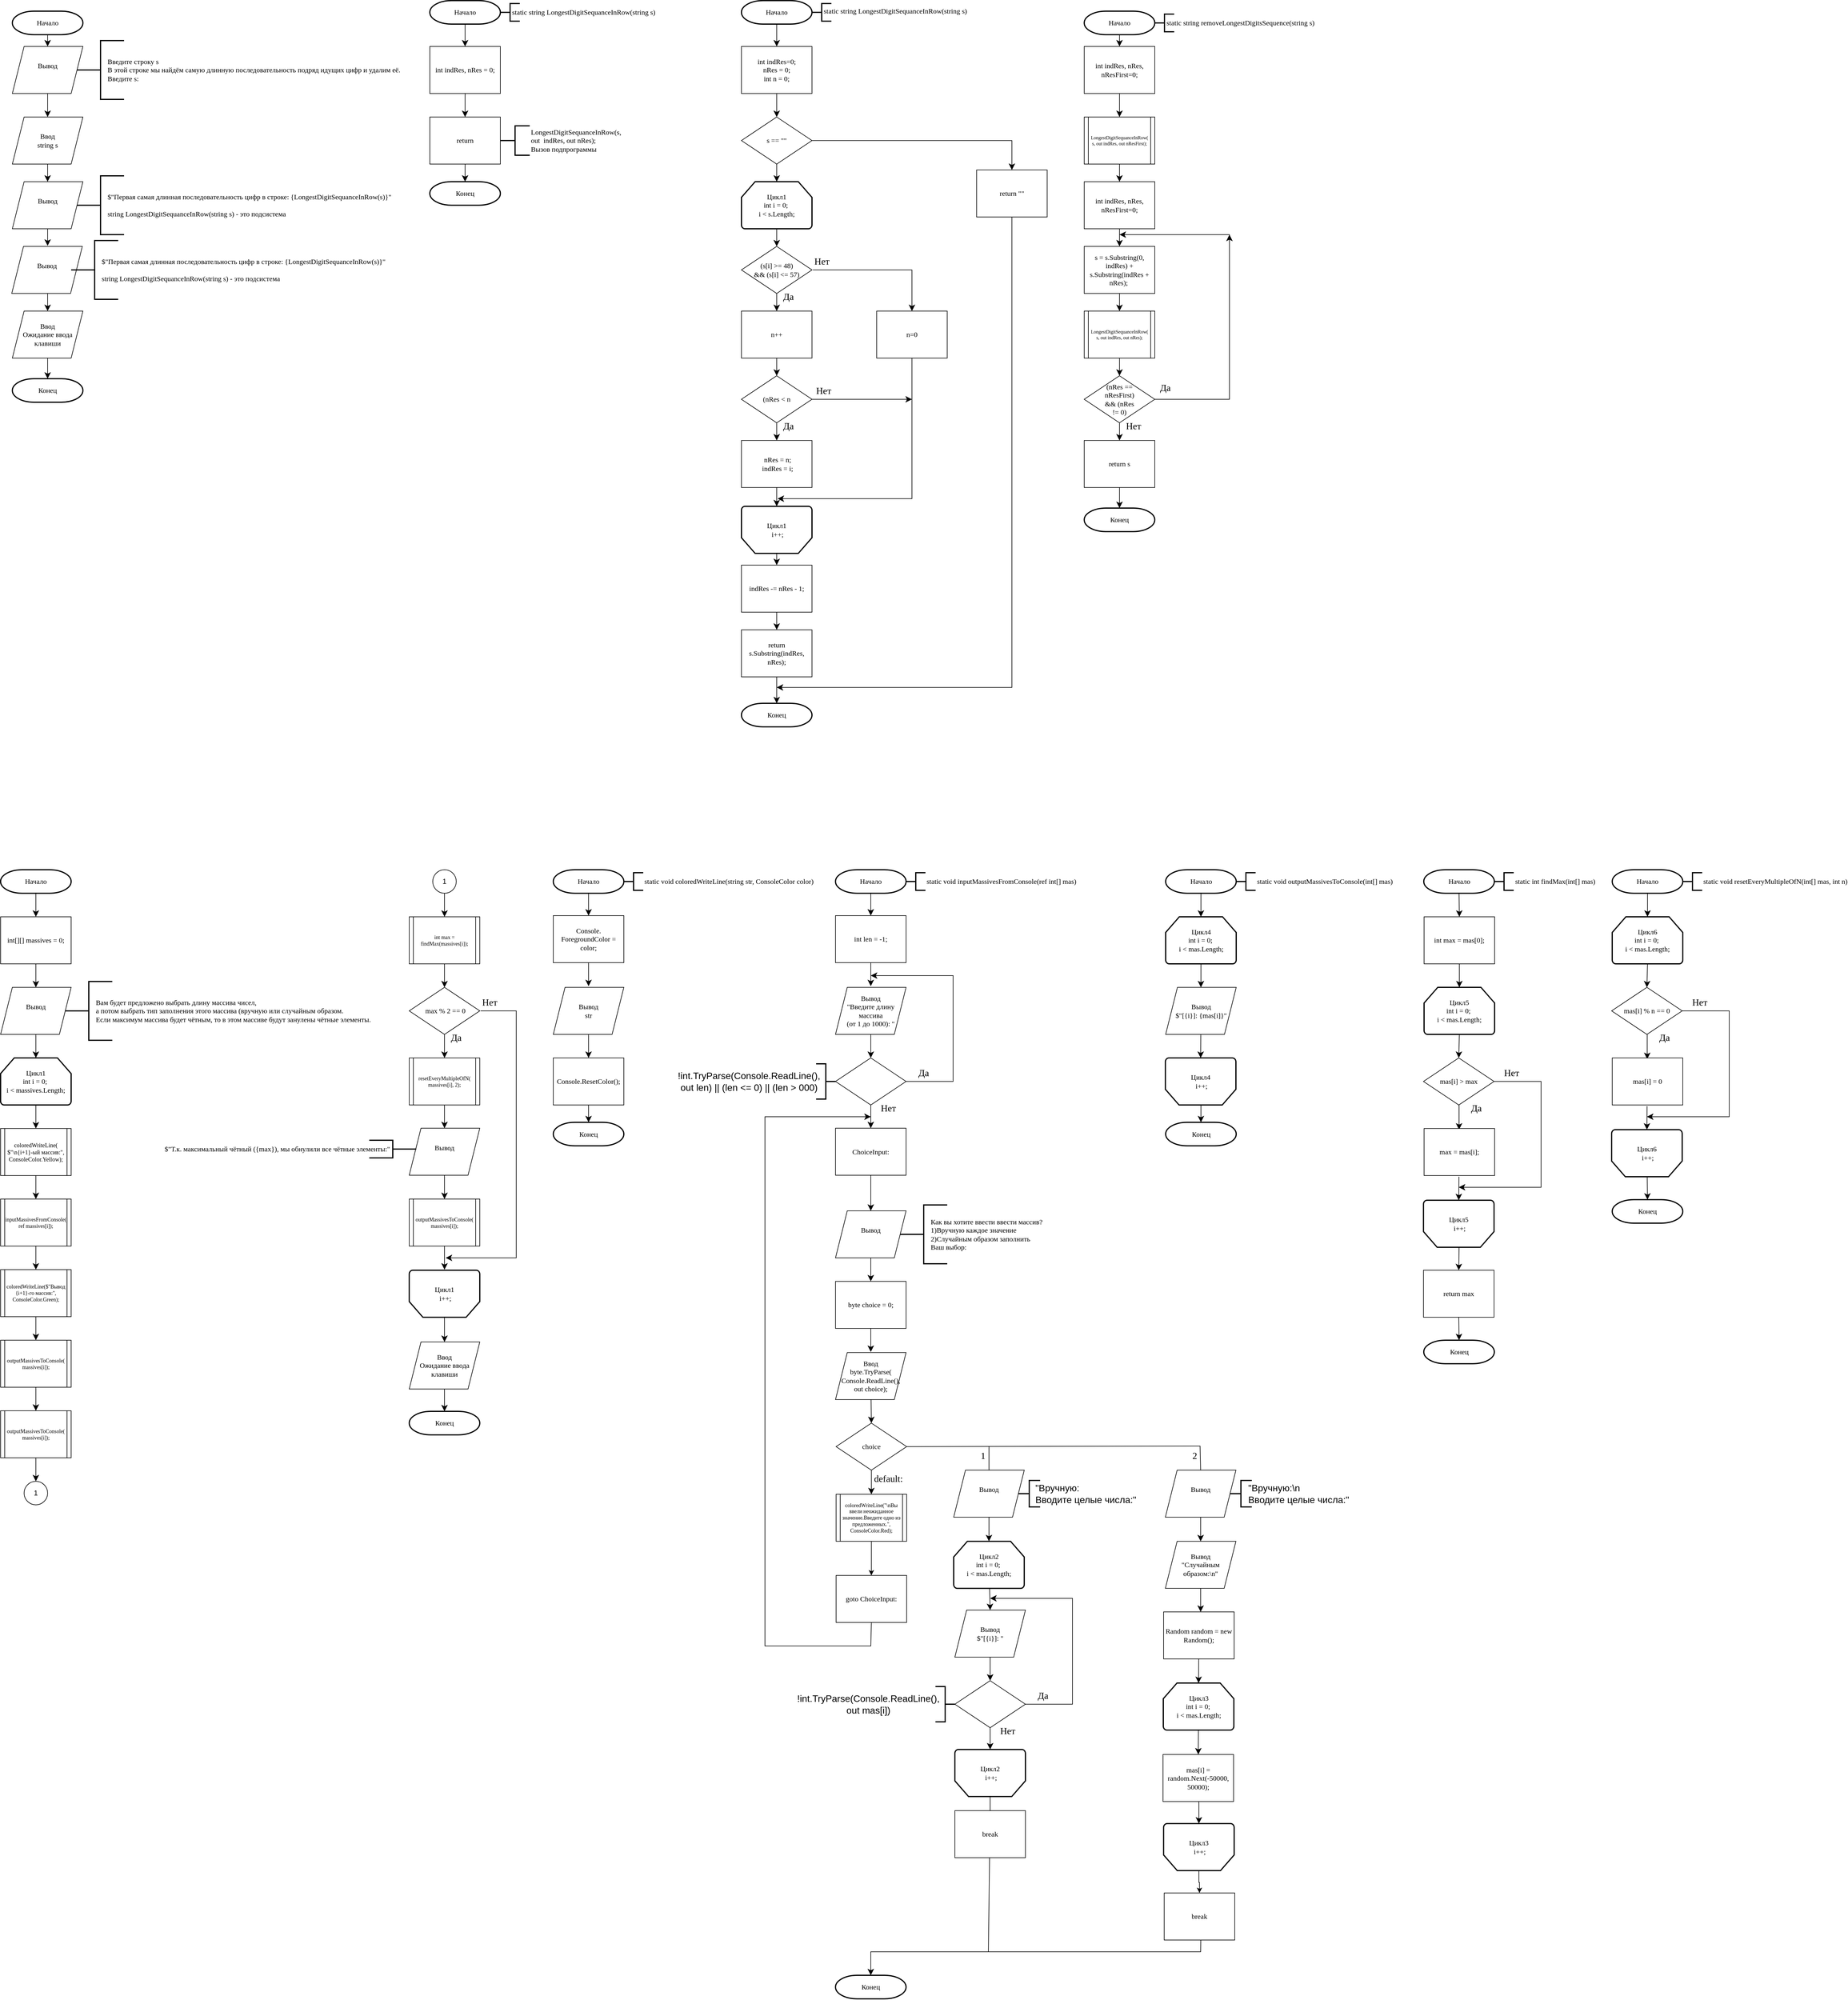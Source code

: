 <mxfile version="24.7.16">
  <diagram id="C5RBs43oDa-KdzZeNtuy" name="Page-1">
    <mxGraphModel dx="2500" dy="1338" grid="1" gridSize="10" guides="1" tooltips="1" connect="1" arrows="1" fold="1" page="1" pageScale="1" pageWidth="827" pageHeight="1169" math="0" shadow="0">
      <root>
        <mxCell id="WIyWlLk6GJQsqaUBKTNV-0" />
        <mxCell id="WIyWlLk6GJQsqaUBKTNV-1" parent="WIyWlLk6GJQsqaUBKTNV-0" />
        <mxCell id="C_fEFWVo3qg7ldsZDk-C-93" style="edgeStyle=none;curved=1;rounded=0;orthogonalLoop=1;jettySize=auto;html=1;exitX=0.5;exitY=1;exitDx=0;exitDy=0;exitPerimeter=0;entryX=0.5;entryY=0;entryDx=0;entryDy=0;fontSize=12;startSize=8;endSize=8;fontFamily=Times New Roman;" parent="WIyWlLk6GJQsqaUBKTNV-1" source="C_fEFWVo3qg7ldsZDk-C-1" target="C_fEFWVo3qg7ldsZDk-C-6" edge="1">
          <mxGeometry relative="1" as="geometry" />
        </mxCell>
        <mxCell id="C_fEFWVo3qg7ldsZDk-C-1" value="Начало" style="strokeWidth=2;html=1;shape=mxgraph.flowchart.terminator;whiteSpace=wrap;fontFamily=Times New Roman;" parent="WIyWlLk6GJQsqaUBKTNV-1" vertex="1">
          <mxGeometry x="160" y="20" width="120" height="40" as="geometry" />
        </mxCell>
        <mxCell id="C_fEFWVo3qg7ldsZDk-C-4" value="Конец" style="strokeWidth=2;html=1;shape=mxgraph.flowchart.terminator;whiteSpace=wrap;fontFamily=Times New Roman;" parent="WIyWlLk6GJQsqaUBKTNV-1" vertex="1">
          <mxGeometry x="160" y="645" width="120" height="40" as="geometry" />
        </mxCell>
        <mxCell id="C_fEFWVo3qg7ldsZDk-C-94" style="edgeStyle=none;curved=1;rounded=0;orthogonalLoop=1;jettySize=auto;html=1;exitX=0.5;exitY=1;exitDx=0;exitDy=0;entryX=0.5;entryY=0;entryDx=0;entryDy=0;fontSize=12;startSize=8;endSize=8;fontFamily=Times New Roman;" parent="WIyWlLk6GJQsqaUBKTNV-1" source="C_fEFWVo3qg7ldsZDk-C-6" target="C_fEFWVo3qg7ldsZDk-C-11" edge="1">
          <mxGeometry relative="1" as="geometry" />
        </mxCell>
        <mxCell id="C_fEFWVo3qg7ldsZDk-C-6" value="Вывод&lt;div&gt;&lt;br&gt;&lt;/div&gt;" style="shape=parallelogram;perimeter=parallelogramPerimeter;whiteSpace=wrap;html=1;fixedSize=1;fontFamily=Times New Roman;" parent="WIyWlLk6GJQsqaUBKTNV-1" vertex="1">
          <mxGeometry x="160" y="80" width="120" height="80" as="geometry" />
        </mxCell>
        <mxCell id="C_fEFWVo3qg7ldsZDk-C-7" value="&lt;span style=&quot;color: rgba(0, 0, 0, 0); font-size: 0px;&quot;&gt;в&lt;/span&gt;" style="strokeWidth=2;html=1;shape=mxgraph.flowchart.annotation_2;align=left;labelPosition=right;pointerEvents=1;fontFamily=Times New Roman;" parent="WIyWlLk6GJQsqaUBKTNV-1" vertex="1">
          <mxGeometry x="270" y="70" width="80" height="100" as="geometry" />
        </mxCell>
        <mxCell id="C_fEFWVo3qg7ldsZDk-C-9" value="&lt;font style=&quot;font-size: 12px;&quot;&gt;Введите строку s&lt;/font&gt;&lt;div style=&quot;font-size: 12px;&quot;&gt;&lt;font style=&quot;font-size: 12px;&quot;&gt;В этой строке мы найдём самую длинную последовательность подряд идущих цифр и удалим её.&lt;br style=&quot;font-size: 12px;&quot;&gt;&lt;/font&gt;&lt;/div&gt;&lt;div style=&quot;&quot;&gt;Введите s:&lt;br style=&quot;font-size: 12px;&quot;&gt;&lt;/div&gt;" style="text;strokeColor=none;fillColor=none;html=1;align=left;verticalAlign=middle;whiteSpace=wrap;rounded=0;fontSize=12;movable=1;resizable=1;rotatable=1;deletable=1;editable=1;locked=0;connectable=1;fontFamily=Times New Roman;" parent="WIyWlLk6GJQsqaUBKTNV-1" vertex="1">
          <mxGeometry x="320" y="80" width="520" height="80" as="geometry" />
        </mxCell>
        <mxCell id="C_fEFWVo3qg7ldsZDk-C-95" style="edgeStyle=none;curved=1;rounded=0;orthogonalLoop=1;jettySize=auto;html=1;exitX=0.5;exitY=1;exitDx=0;exitDy=0;entryX=0.5;entryY=0;entryDx=0;entryDy=0;fontSize=12;startSize=8;endSize=8;fontFamily=Times New Roman;" parent="WIyWlLk6GJQsqaUBKTNV-1" source="C_fEFWVo3qg7ldsZDk-C-11" target="C_fEFWVo3qg7ldsZDk-C-18" edge="1">
          <mxGeometry relative="1" as="geometry" />
        </mxCell>
        <mxCell id="C_fEFWVo3qg7ldsZDk-C-11" value="Ввод&lt;div&gt;string s&lt;/div&gt;" style="shape=parallelogram;perimeter=parallelogramPerimeter;whiteSpace=wrap;html=1;fixedSize=1;fontFamily=Times New Roman;" parent="WIyWlLk6GJQsqaUBKTNV-1" vertex="1">
          <mxGeometry x="160" y="200" width="120" height="80" as="geometry" />
        </mxCell>
        <mxCell id="C_fEFWVo3qg7ldsZDk-C-18" value="Вывод&lt;div&gt;&lt;br&gt;&lt;/div&gt;" style="shape=parallelogram;perimeter=parallelogramPerimeter;whiteSpace=wrap;html=1;fixedSize=1;fontFamily=Times New Roman;" parent="WIyWlLk6GJQsqaUBKTNV-1" vertex="1">
          <mxGeometry x="160" y="310" width="120" height="80" as="geometry" />
        </mxCell>
        <mxCell id="C_fEFWVo3qg7ldsZDk-C-19" value="&lt;span style=&quot;color: rgba(0, 0, 0, 0); font-size: 0px;&quot;&gt;в&lt;/span&gt;" style="strokeWidth=2;html=1;shape=mxgraph.flowchart.annotation_2;align=left;labelPosition=right;pointerEvents=1;fontFamily=Times New Roman;" parent="WIyWlLk6GJQsqaUBKTNV-1" vertex="1">
          <mxGeometry x="270" y="300" width="80" height="100" as="geometry" />
        </mxCell>
        <mxCell id="C_fEFWVo3qg7ldsZDk-C-20" value="&lt;div style=&quot;&quot;&gt;$&quot;Первая самая длинная последовательность цифр в строке: {LongestDigitSequanceInRow(s)}&quot;&lt;br&gt;&lt;br&gt;string LongestDigitSequanceInRow(string s) - это подсистема&lt;br style=&quot;font-size: 12px;&quot;&gt;&lt;/div&gt;" style="text;strokeColor=none;fillColor=none;html=1;align=left;verticalAlign=middle;whiteSpace=wrap;rounded=0;fontSize=12;movable=1;resizable=1;rotatable=1;deletable=1;editable=1;locked=0;connectable=1;fontFamily=Times New Roman;" parent="WIyWlLk6GJQsqaUBKTNV-1" vertex="1">
          <mxGeometry x="320" y="310" width="520" height="80" as="geometry" />
        </mxCell>
        <mxCell id="C_fEFWVo3qg7ldsZDk-C-21" value="Вывод&lt;div&gt;&lt;br&gt;&lt;/div&gt;" style="shape=parallelogram;perimeter=parallelogramPerimeter;whiteSpace=wrap;html=1;fixedSize=1;fontFamily=Times New Roman;" parent="WIyWlLk6GJQsqaUBKTNV-1" vertex="1">
          <mxGeometry x="159" y="420" width="120" height="80" as="geometry" />
        </mxCell>
        <mxCell id="C_fEFWVo3qg7ldsZDk-C-22" value="&lt;span style=&quot;color: rgba(0, 0, 0, 0); font-size: 0px;&quot;&gt;в&lt;/span&gt;" style="strokeWidth=2;html=1;shape=mxgraph.flowchart.annotation_2;align=left;labelPosition=right;pointerEvents=1;fontFamily=Times New Roman;" parent="WIyWlLk6GJQsqaUBKTNV-1" vertex="1">
          <mxGeometry x="260" y="410" width="80" height="100" as="geometry" />
        </mxCell>
        <mxCell id="C_fEFWVo3qg7ldsZDk-C-23" value="&lt;div style=&quot;&quot;&gt;$&quot;Первая самая длинная последовательность цифр в строке: {LongestDigitSequanceInRow(s)}&quot;&lt;br&gt;&lt;br&gt;string LongestDigitSequanceInRow(string s) - это подсистема&lt;br style=&quot;font-size: 12px;&quot;&gt;&lt;/div&gt;" style="text;strokeColor=none;fillColor=none;html=1;align=left;verticalAlign=middle;whiteSpace=wrap;rounded=0;fontSize=12;movable=1;resizable=1;rotatable=1;deletable=1;editable=1;locked=0;connectable=1;fontFamily=Times New Roman;" parent="WIyWlLk6GJQsqaUBKTNV-1" vertex="1">
          <mxGeometry x="310" y="420" width="520" height="80" as="geometry" />
        </mxCell>
        <mxCell id="C_fEFWVo3qg7ldsZDk-C-99" style="edgeStyle=none;curved=1;rounded=0;orthogonalLoop=1;jettySize=auto;html=1;exitX=0.5;exitY=1;exitDx=0;exitDy=0;exitPerimeter=0;entryX=0.5;entryY=0;entryDx=0;entryDy=0;fontSize=12;startSize=8;endSize=8;fontFamily=Times New Roman;" parent="WIyWlLk6GJQsqaUBKTNV-1" source="C_fEFWVo3qg7ldsZDk-C-24" target="C_fEFWVo3qg7ldsZDk-C-28" edge="1">
          <mxGeometry relative="1" as="geometry" />
        </mxCell>
        <mxCell id="C_fEFWVo3qg7ldsZDk-C-24" value="Начало" style="strokeWidth=2;html=1;shape=mxgraph.flowchart.terminator;whiteSpace=wrap;fontFamily=Times New Roman;" parent="WIyWlLk6GJQsqaUBKTNV-1" vertex="1">
          <mxGeometry x="870" y="2" width="120" height="40" as="geometry" />
        </mxCell>
        <mxCell id="C_fEFWVo3qg7ldsZDk-C-25" value="Конец" style="strokeWidth=2;html=1;shape=mxgraph.flowchart.terminator;whiteSpace=wrap;fontFamily=Times New Roman;" parent="WIyWlLk6GJQsqaUBKTNV-1" vertex="1">
          <mxGeometry x="870" y="310" width="120" height="40" as="geometry" />
        </mxCell>
        <mxCell id="C_fEFWVo3qg7ldsZDk-C-26" value="" style="strokeWidth=2;html=1;shape=mxgraph.flowchart.annotation_2;align=left;labelPosition=right;pointerEvents=1;fontFamily=Times New Roman;" parent="WIyWlLk6GJQsqaUBKTNV-1" vertex="1">
          <mxGeometry x="990" y="7" width="33" height="30" as="geometry" />
        </mxCell>
        <mxCell id="C_fEFWVo3qg7ldsZDk-C-27" value="static string LongestDigitSequanceInRow(string s)" style="text;strokeColor=none;fillColor=none;html=1;align=left;verticalAlign=middle;whiteSpace=wrap;rounded=0;fontSize=12;fontFamily=Times New Roman;" parent="WIyWlLk6GJQsqaUBKTNV-1" vertex="1">
          <mxGeometry x="1008" y="7" width="360" height="30" as="geometry" />
        </mxCell>
        <mxCell id="C_fEFWVo3qg7ldsZDk-C-100" style="edgeStyle=none;curved=1;rounded=0;orthogonalLoop=1;jettySize=auto;html=1;exitX=0.5;exitY=1;exitDx=0;exitDy=0;entryX=0.5;entryY=0;entryDx=0;entryDy=0;fontSize=12;startSize=8;endSize=8;fontFamily=Times New Roman;" parent="WIyWlLk6GJQsqaUBKTNV-1" source="C_fEFWVo3qg7ldsZDk-C-28" target="C_fEFWVo3qg7ldsZDk-C-38" edge="1">
          <mxGeometry relative="1" as="geometry" />
        </mxCell>
        <mxCell id="C_fEFWVo3qg7ldsZDk-C-28" value="int indRes, nRes = 0;" style="rounded=0;whiteSpace=wrap;html=1;fontFamily=Times New Roman;" parent="WIyWlLk6GJQsqaUBKTNV-1" vertex="1">
          <mxGeometry x="870" y="80" width="120" height="80" as="geometry" />
        </mxCell>
        <mxCell id="C_fEFWVo3qg7ldsZDk-C-31" value="&lt;span style=&quot;text-align: center; text-wrap: wrap;&quot;&gt;LongestDigitSequanceInRow(s, out&amp;nbsp; indRes, out nRes);&lt;br&gt;Вызов подпрограммы&lt;/span&gt;" style="strokeWidth=2;html=1;shape=mxgraph.flowchart.annotation_2;align=left;labelPosition=right;pointerEvents=1;fontFamily=Times New Roman;" parent="WIyWlLk6GJQsqaUBKTNV-1" vertex="1">
          <mxGeometry x="990" y="215" width="50" height="50" as="geometry" />
        </mxCell>
        <mxCell id="C_fEFWVo3qg7ldsZDk-C-58" style="edgeStyle=none;curved=1;rounded=0;orthogonalLoop=1;jettySize=auto;html=1;exitX=0.5;exitY=1;exitDx=0;exitDy=0;exitPerimeter=0;entryX=0.5;entryY=0;entryDx=0;entryDy=0;fontSize=12;startSize=8;endSize=8;fontFamily=Times New Roman;" parent="WIyWlLk6GJQsqaUBKTNV-1" source="C_fEFWVo3qg7ldsZDk-C-32" target="C_fEFWVo3qg7ldsZDk-C-36" edge="1">
          <mxGeometry relative="1" as="geometry" />
        </mxCell>
        <mxCell id="C_fEFWVo3qg7ldsZDk-C-32" value="Начало" style="strokeWidth=2;html=1;shape=mxgraph.flowchart.terminator;whiteSpace=wrap;fontFamily=Times New Roman;" parent="WIyWlLk6GJQsqaUBKTNV-1" vertex="1">
          <mxGeometry x="1400" y="2" width="120" height="40" as="geometry" />
        </mxCell>
        <mxCell id="C_fEFWVo3qg7ldsZDk-C-34" value="" style="strokeWidth=2;html=1;shape=mxgraph.flowchart.annotation_2;align=left;labelPosition=right;pointerEvents=1;fontFamily=Times New Roman;" parent="WIyWlLk6GJQsqaUBKTNV-1" vertex="1">
          <mxGeometry x="1520" y="7" width="33" height="30" as="geometry" />
        </mxCell>
        <mxCell id="C_fEFWVo3qg7ldsZDk-C-35" value="static string LongestDigitSequanceInRow(string s)" style="text;strokeColor=none;fillColor=none;html=1;align=left;verticalAlign=middle;whiteSpace=wrap;rounded=0;fontSize=12;fontFamily=Times New Roman;" parent="WIyWlLk6GJQsqaUBKTNV-1" vertex="1">
          <mxGeometry x="1538" y="5" width="360" height="30" as="geometry" />
        </mxCell>
        <mxCell id="C_fEFWVo3qg7ldsZDk-C-59" style="edgeStyle=none;curved=1;rounded=0;orthogonalLoop=1;jettySize=auto;html=1;exitX=0.5;exitY=1;exitDx=0;exitDy=0;fontSize=12;startSize=8;endSize=8;fontFamily=Times New Roman;" parent="WIyWlLk6GJQsqaUBKTNV-1" source="C_fEFWVo3qg7ldsZDk-C-36" target="C_fEFWVo3qg7ldsZDk-C-40" edge="1">
          <mxGeometry relative="1" as="geometry" />
        </mxCell>
        <mxCell id="C_fEFWVo3qg7ldsZDk-C-36" value="int indRes=0;&lt;div&gt;nRes = 0;&lt;/div&gt;&lt;div&gt;int n = 0;&lt;/div&gt;" style="rounded=0;whiteSpace=wrap;html=1;fontFamily=Times New Roman;" parent="WIyWlLk6GJQsqaUBKTNV-1" vertex="1">
          <mxGeometry x="1400" y="80" width="120" height="80" as="geometry" />
        </mxCell>
        <mxCell id="C_fEFWVo3qg7ldsZDk-C-38" value="return" style="rounded=0;whiteSpace=wrap;html=1;fontFamily=Times New Roman;" parent="WIyWlLk6GJQsqaUBKTNV-1" vertex="1">
          <mxGeometry x="870" y="200" width="120" height="80" as="geometry" />
        </mxCell>
        <mxCell id="C_fEFWVo3qg7ldsZDk-C-40" value="s == &quot;&quot;" style="rhombus;whiteSpace=wrap;html=1;fontFamily=Times New Roman;" parent="WIyWlLk6GJQsqaUBKTNV-1" vertex="1">
          <mxGeometry x="1400" y="200" width="120" height="80" as="geometry" />
        </mxCell>
        <mxCell id="C_fEFWVo3qg7ldsZDk-C-41" value="return &quot;&quot;" style="rounded=0;whiteSpace=wrap;html=1;fontFamily=Times New Roman;" parent="WIyWlLk6GJQsqaUBKTNV-1" vertex="1">
          <mxGeometry x="1800" y="290" width="120" height="80" as="geometry" />
        </mxCell>
        <mxCell id="C_fEFWVo3qg7ldsZDk-C-61" style="edgeStyle=none;curved=1;rounded=0;orthogonalLoop=1;jettySize=auto;html=1;exitX=0.5;exitY=1;exitDx=0;exitDy=0;exitPerimeter=0;fontSize=12;startSize=8;endSize=8;fontFamily=Times New Roman;" parent="WIyWlLk6GJQsqaUBKTNV-1" source="C_fEFWVo3qg7ldsZDk-C-42" target="C_fEFWVo3qg7ldsZDk-C-44" edge="1">
          <mxGeometry relative="1" as="geometry" />
        </mxCell>
        <mxCell id="C_fEFWVo3qg7ldsZDk-C-42" value="Цикл1&lt;div&gt;int i = 0;&amp;nbsp;&lt;/div&gt;&lt;div&gt;i &amp;lt; s.Length;&lt;br&gt;&lt;/div&gt;" style="strokeWidth=2;html=1;shape=mxgraph.flowchart.loop_limit;whiteSpace=wrap;fontFamily=Times New Roman;" parent="WIyWlLk6GJQsqaUBKTNV-1" vertex="1">
          <mxGeometry x="1400" y="310" width="120" height="80" as="geometry" />
        </mxCell>
        <mxCell id="C_fEFWVo3qg7ldsZDk-C-66" style="edgeStyle=none;curved=1;rounded=0;orthogonalLoop=1;jettySize=auto;html=1;exitX=0.5;exitY=0;exitDx=0;exitDy=0;exitPerimeter=0;entryX=0.5;entryY=0;entryDx=0;entryDy=0;fontSize=12;startSize=8;endSize=8;fontFamily=Times New Roman;" parent="WIyWlLk6GJQsqaUBKTNV-1" source="C_fEFWVo3qg7ldsZDk-C-43" target="C_fEFWVo3qg7ldsZDk-C-53" edge="1">
          <mxGeometry relative="1" as="geometry" />
        </mxCell>
        <mxCell id="C_fEFWVo3qg7ldsZDk-C-43" value="Цикл1&lt;br&gt;&amp;nbsp;i++;" style="strokeWidth=2;html=1;shape=mxgraph.flowchart.loop_limit;whiteSpace=wrap;flipH=1;flipV=1;fontFamily=Times New Roman;" parent="WIyWlLk6GJQsqaUBKTNV-1" vertex="1">
          <mxGeometry x="1400" y="862" width="120" height="80" as="geometry" />
        </mxCell>
        <mxCell id="C_fEFWVo3qg7ldsZDk-C-62" style="edgeStyle=none;curved=1;rounded=0;orthogonalLoop=1;jettySize=auto;html=1;exitX=0.5;exitY=1;exitDx=0;exitDy=0;entryX=0.5;entryY=0;entryDx=0;entryDy=0;fontSize=12;startSize=8;endSize=8;fontFamily=Times New Roman;" parent="WIyWlLk6GJQsqaUBKTNV-1" source="C_fEFWVo3qg7ldsZDk-C-44" target="C_fEFWVo3qg7ldsZDk-C-49" edge="1">
          <mxGeometry relative="1" as="geometry" />
        </mxCell>
        <mxCell id="C_fEFWVo3qg7ldsZDk-C-73" style="edgeStyle=none;curved=0;rounded=0;orthogonalLoop=1;jettySize=auto;html=1;fontSize=12;startSize=8;endSize=8;entryX=0.5;entryY=0;entryDx=0;entryDy=0;exitX=0.25;exitY=1;exitDx=0;exitDy=0;fontFamily=Times New Roman;" parent="WIyWlLk6GJQsqaUBKTNV-1" source="C_fEFWVo3qg7ldsZDk-C-85" target="C_fEFWVo3qg7ldsZDk-C-45" edge="1">
          <mxGeometry relative="1" as="geometry">
            <mxPoint x="1690" y="460" as="targetPoint" />
            <mxPoint x="1690" y="460" as="sourcePoint" />
            <Array as="points">
              <mxPoint x="1690" y="460" />
            </Array>
          </mxGeometry>
        </mxCell>
        <mxCell id="C_fEFWVo3qg7ldsZDk-C-44" value="(s[i] &amp;gt;= 48) &lt;br&gt;&amp;amp;&amp;amp; (s[i] &amp;lt;= 57)" style="rhombus;whiteSpace=wrap;html=1;fontFamily=Times New Roman;" parent="WIyWlLk6GJQsqaUBKTNV-1" vertex="1">
          <mxGeometry x="1400" y="420" width="120" height="80" as="geometry" />
        </mxCell>
        <mxCell id="C_fEFWVo3qg7ldsZDk-C-79" style="edgeStyle=none;curved=0;rounded=0;orthogonalLoop=1;jettySize=auto;html=1;fontSize=12;startSize=8;endSize=8;exitX=0.5;exitY=1;exitDx=0;exitDy=0;fontFamily=Times New Roman;" parent="WIyWlLk6GJQsqaUBKTNV-1" source="C_fEFWVo3qg7ldsZDk-C-45" edge="1">
          <mxGeometry relative="1" as="geometry">
            <mxPoint x="1461.5" y="849" as="targetPoint" />
            <mxPoint x="1690" y="849" as="sourcePoint" />
            <Array as="points">
              <mxPoint x="1690" y="849" />
            </Array>
          </mxGeometry>
        </mxCell>
        <mxCell id="C_fEFWVo3qg7ldsZDk-C-45" value="n=0" style="rounded=0;whiteSpace=wrap;html=1;fontFamily=Times New Roman;" parent="WIyWlLk6GJQsqaUBKTNV-1" vertex="1">
          <mxGeometry x="1630" y="530" width="120" height="80" as="geometry" />
        </mxCell>
        <mxCell id="C_fEFWVo3qg7ldsZDk-C-46" value="" style="group;fontFamily=Times New Roman;" parent="WIyWlLk6GJQsqaUBKTNV-1" vertex="1" connectable="0">
          <mxGeometry x="1400" y="1192" width="170" height="50" as="geometry" />
        </mxCell>
        <mxCell id="C_fEFWVo3qg7ldsZDk-C-33" value="Конец" style="strokeWidth=2;html=1;shape=mxgraph.flowchart.terminator;whiteSpace=wrap;fontFamily=Times New Roman;" parent="C_fEFWVo3qg7ldsZDk-C-46" vertex="1">
          <mxGeometry y="5" width="120" height="40" as="geometry" />
        </mxCell>
        <mxCell id="C_fEFWVo3qg7ldsZDk-C-63" style="edgeStyle=none;curved=1;rounded=0;orthogonalLoop=1;jettySize=auto;html=1;exitX=0.5;exitY=1;exitDx=0;exitDy=0;entryX=0.5;entryY=0;entryDx=0;entryDy=0;fontSize=12;startSize=8;endSize=8;fontFamily=Times New Roman;" parent="WIyWlLk6GJQsqaUBKTNV-1" source="C_fEFWVo3qg7ldsZDk-C-49" target="C_fEFWVo3qg7ldsZDk-C-51" edge="1">
          <mxGeometry relative="1" as="geometry" />
        </mxCell>
        <mxCell id="C_fEFWVo3qg7ldsZDk-C-49" value="n++" style="rounded=0;whiteSpace=wrap;html=1;fontFamily=Times New Roman;" parent="WIyWlLk6GJQsqaUBKTNV-1" vertex="1">
          <mxGeometry x="1400" y="530" width="120" height="80" as="geometry" />
        </mxCell>
        <mxCell id="C_fEFWVo3qg7ldsZDk-C-64" style="edgeStyle=none;curved=1;rounded=0;orthogonalLoop=1;jettySize=auto;html=1;exitX=0.5;exitY=1;exitDx=0;exitDy=0;entryX=0.5;entryY=0;entryDx=0;entryDy=0;fontSize=12;startSize=8;endSize=8;fontFamily=Times New Roman;" parent="WIyWlLk6GJQsqaUBKTNV-1" source="C_fEFWVo3qg7ldsZDk-C-51" target="C_fEFWVo3qg7ldsZDk-C-52" edge="1">
          <mxGeometry relative="1" as="geometry" />
        </mxCell>
        <mxCell id="C_fEFWVo3qg7ldsZDk-C-51" value="(nRes &amp;lt; n" style="rhombus;whiteSpace=wrap;html=1;fontFamily=Times New Roman;" parent="WIyWlLk6GJQsqaUBKTNV-1" vertex="1">
          <mxGeometry x="1400" y="640" width="120" height="80" as="geometry" />
        </mxCell>
        <mxCell id="C_fEFWVo3qg7ldsZDk-C-52" value="&lt;div&gt;&amp;nbsp;nRes = n;&lt;/div&gt;&lt;div&gt;&amp;nbsp;indRes = i;&lt;/div&gt;" style="rounded=0;whiteSpace=wrap;html=1;fontFamily=Times New Roman;" parent="WIyWlLk6GJQsqaUBKTNV-1" vertex="1">
          <mxGeometry x="1400" y="750" width="120" height="80" as="geometry" />
        </mxCell>
        <mxCell id="C_fEFWVo3qg7ldsZDk-C-67" style="edgeStyle=none;curved=1;rounded=0;orthogonalLoop=1;jettySize=auto;html=1;exitX=0.5;exitY=1;exitDx=0;exitDy=0;entryX=0.5;entryY=0;entryDx=0;entryDy=0;fontSize=12;startSize=8;endSize=8;fontFamily=Times New Roman;" parent="WIyWlLk6GJQsqaUBKTNV-1" source="C_fEFWVo3qg7ldsZDk-C-53" target="C_fEFWVo3qg7ldsZDk-C-54" edge="1">
          <mxGeometry relative="1" as="geometry" />
        </mxCell>
        <mxCell id="C_fEFWVo3qg7ldsZDk-C-53" value="indRes -= nRes - 1;" style="rounded=0;whiteSpace=wrap;html=1;fontFamily=Times New Roman;" parent="WIyWlLk6GJQsqaUBKTNV-1" vertex="1">
          <mxGeometry x="1400" y="962" width="120" height="80" as="geometry" />
        </mxCell>
        <mxCell id="C_fEFWVo3qg7ldsZDk-C-68" style="edgeStyle=none;curved=1;rounded=0;orthogonalLoop=1;jettySize=auto;html=1;exitX=0.5;exitY=1;exitDx=0;exitDy=0;fontSize=12;startSize=8;endSize=8;entryX=0.5;entryY=0;entryDx=0;entryDy=0;entryPerimeter=0;fontFamily=Times New Roman;" parent="WIyWlLk6GJQsqaUBKTNV-1" source="C_fEFWVo3qg7ldsZDk-C-54" target="C_fEFWVo3qg7ldsZDk-C-33" edge="1">
          <mxGeometry relative="1" as="geometry">
            <mxPoint x="1460" y="1172" as="targetPoint" />
          </mxGeometry>
        </mxCell>
        <mxCell id="C_fEFWVo3qg7ldsZDk-C-54" value="return s.Substring(indRes, nRes);" style="rounded=0;whiteSpace=wrap;html=1;fontFamily=Times New Roman;" parent="WIyWlLk6GJQsqaUBKTNV-1" vertex="1">
          <mxGeometry x="1400" y="1072" width="120" height="80" as="geometry" />
        </mxCell>
        <mxCell id="C_fEFWVo3qg7ldsZDk-C-60" style="edgeStyle=none;curved=1;rounded=0;orthogonalLoop=1;jettySize=auto;html=1;exitX=0.5;exitY=1;exitDx=0;exitDy=0;entryX=0.5;entryY=0;entryDx=0;entryDy=0;entryPerimeter=0;fontSize=12;startSize=8;endSize=8;fontFamily=Times New Roman;" parent="WIyWlLk6GJQsqaUBKTNV-1" source="C_fEFWVo3qg7ldsZDk-C-40" target="C_fEFWVo3qg7ldsZDk-C-42" edge="1">
          <mxGeometry relative="1" as="geometry" />
        </mxCell>
        <mxCell id="C_fEFWVo3qg7ldsZDk-C-65" style="edgeStyle=none;curved=1;rounded=0;orthogonalLoop=1;jettySize=auto;html=1;exitX=0.5;exitY=1;exitDx=0;exitDy=0;entryX=0.5;entryY=1;entryDx=0;entryDy=0;entryPerimeter=0;fontSize=12;startSize=8;endSize=8;fontFamily=Times New Roman;" parent="WIyWlLk6GJQsqaUBKTNV-1" source="C_fEFWVo3qg7ldsZDk-C-52" target="C_fEFWVo3qg7ldsZDk-C-43" edge="1">
          <mxGeometry relative="1" as="geometry" />
        </mxCell>
        <mxCell id="C_fEFWVo3qg7ldsZDk-C-81" value="" style="endArrow=classic;html=1;rounded=0;fontSize=12;startSize=8;endSize=8;curved=1;exitX=1;exitY=0.5;exitDx=0;exitDy=0;fontFamily=Times New Roman;" parent="WIyWlLk6GJQsqaUBKTNV-1" source="C_fEFWVo3qg7ldsZDk-C-51" edge="1">
          <mxGeometry width="50" height="50" relative="1" as="geometry">
            <mxPoint x="1620" y="720" as="sourcePoint" />
            <mxPoint x="1690" y="680" as="targetPoint" />
          </mxGeometry>
        </mxCell>
        <mxCell id="C_fEFWVo3qg7ldsZDk-C-82" value="Нет" style="text;strokeColor=none;fillColor=none;html=1;align=center;verticalAlign=middle;whiteSpace=wrap;rounded=0;fontSize=16;fontFamily=Times New Roman;" parent="WIyWlLk6GJQsqaUBKTNV-1" vertex="1">
          <mxGeometry x="1510" y="650" width="60" height="30" as="geometry" />
        </mxCell>
        <mxCell id="C_fEFWVo3qg7ldsZDk-C-83" value="Да" style="text;strokeColor=none;fillColor=none;html=1;align=center;verticalAlign=middle;whiteSpace=wrap;rounded=0;fontSize=16;fontFamily=Times New Roman;" parent="WIyWlLk6GJQsqaUBKTNV-1" vertex="1">
          <mxGeometry x="1450" y="710" width="60" height="30" as="geometry" />
        </mxCell>
        <mxCell id="C_fEFWVo3qg7ldsZDk-C-84" value="Да" style="text;strokeColor=none;fillColor=none;html=1;align=center;verticalAlign=middle;whiteSpace=wrap;rounded=0;fontSize=16;fontFamily=Times New Roman;" parent="WIyWlLk6GJQsqaUBKTNV-1" vertex="1">
          <mxGeometry x="1450" y="490" width="60" height="30" as="geometry" />
        </mxCell>
        <mxCell id="C_fEFWVo3qg7ldsZDk-C-85" value="Нет" style="text;strokeColor=none;fillColor=none;html=1;align=center;verticalAlign=middle;whiteSpace=wrap;rounded=0;fontSize=16;fontFamily=Times New Roman;" parent="WIyWlLk6GJQsqaUBKTNV-1" vertex="1">
          <mxGeometry x="1506.5" y="430" width="60" height="30" as="geometry" />
        </mxCell>
        <mxCell id="C_fEFWVo3qg7ldsZDk-C-88" value="" style="endArrow=classic;html=1;rounded=0;fontSize=12;startSize=8;endSize=8;curved=0;entryX=0.5;entryY=0;entryDx=0;entryDy=0;exitX=1;exitY=0.5;exitDx=0;exitDy=0;fontFamily=Times New Roman;" parent="WIyWlLk6GJQsqaUBKTNV-1" source="C_fEFWVo3qg7ldsZDk-C-40" target="C_fEFWVo3qg7ldsZDk-C-41" edge="1">
          <mxGeometry width="50" height="50" relative="1" as="geometry">
            <mxPoint x="1860" y="240" as="sourcePoint" />
            <mxPoint x="1750" y="270" as="targetPoint" />
            <Array as="points">
              <mxPoint x="1860" y="240" />
            </Array>
          </mxGeometry>
        </mxCell>
        <mxCell id="C_fEFWVo3qg7ldsZDk-C-90" value="" style="endArrow=classic;html=1;rounded=0;fontSize=12;startSize=8;endSize=8;curved=0;exitX=0.5;exitY=1;exitDx=0;exitDy=0;fontFamily=Times New Roman;" parent="WIyWlLk6GJQsqaUBKTNV-1" source="C_fEFWVo3qg7ldsZDk-C-41" edge="1">
          <mxGeometry width="50" height="50" relative="1" as="geometry">
            <mxPoint x="1860" y="1170" as="sourcePoint" />
            <mxPoint x="1460" y="1170" as="targetPoint" />
            <Array as="points">
              <mxPoint x="1860" y="1170" />
            </Array>
          </mxGeometry>
        </mxCell>
        <mxCell id="C_fEFWVo3qg7ldsZDk-C-97" style="edgeStyle=none;curved=1;rounded=0;orthogonalLoop=1;jettySize=auto;html=1;exitX=0.5;exitY=1;exitDx=0;exitDy=0;fontSize=12;startSize=8;endSize=8;fontFamily=Times New Roman;" parent="WIyWlLk6GJQsqaUBKTNV-1" source="C_fEFWVo3qg7ldsZDk-C-18" edge="1">
          <mxGeometry relative="1" as="geometry">
            <mxPoint x="220" y="419" as="targetPoint" />
          </mxGeometry>
        </mxCell>
        <mxCell id="C_fEFWVo3qg7ldsZDk-C-98" style="edgeStyle=none;curved=1;rounded=0;orthogonalLoop=1;jettySize=auto;html=1;fontSize=12;startSize=8;endSize=8;fontFamily=Times New Roman;" parent="WIyWlLk6GJQsqaUBKTNV-1" edge="1">
          <mxGeometry relative="1" as="geometry">
            <mxPoint x="220" y="500" as="sourcePoint" />
            <mxPoint x="220" y="530" as="targetPoint" />
          </mxGeometry>
        </mxCell>
        <mxCell id="C_fEFWVo3qg7ldsZDk-C-101" style="edgeStyle=none;curved=1;rounded=0;orthogonalLoop=1;jettySize=auto;html=1;exitX=0.5;exitY=1;exitDx=0;exitDy=0;entryX=0.5;entryY=0;entryDx=0;entryDy=0;entryPerimeter=0;fontSize=12;startSize=8;endSize=8;fontFamily=Times New Roman;" parent="WIyWlLk6GJQsqaUBKTNV-1" source="C_fEFWVo3qg7ldsZDk-C-38" target="C_fEFWVo3qg7ldsZDk-C-25" edge="1">
          <mxGeometry relative="1" as="geometry" />
        </mxCell>
        <mxCell id="C_fEFWVo3qg7ldsZDk-C-106" style="edgeStyle=none;curved=1;rounded=0;orthogonalLoop=1;jettySize=auto;html=1;exitX=0.5;exitY=1;exitDx=0;exitDy=0;exitPerimeter=0;entryX=0.5;entryY=0;entryDx=0;entryDy=0;fontSize=12;startSize=8;endSize=8;fontFamily=Times New Roman;" parent="WIyWlLk6GJQsqaUBKTNV-1" source="C_fEFWVo3qg7ldsZDk-C-102" target="C_fEFWVo3qg7ldsZDk-C-105" edge="1">
          <mxGeometry relative="1" as="geometry" />
        </mxCell>
        <mxCell id="C_fEFWVo3qg7ldsZDk-C-102" value="Начало" style="strokeWidth=2;html=1;shape=mxgraph.flowchart.terminator;whiteSpace=wrap;fontFamily=Times New Roman;" parent="WIyWlLk6GJQsqaUBKTNV-1" vertex="1">
          <mxGeometry x="1983" y="20" width="120" height="40" as="geometry" />
        </mxCell>
        <mxCell id="C_fEFWVo3qg7ldsZDk-C-103" value="" style="strokeWidth=2;html=1;shape=mxgraph.flowchart.annotation_2;align=left;labelPosition=right;pointerEvents=1;fontFamily=Times New Roman;" parent="WIyWlLk6GJQsqaUBKTNV-1" vertex="1">
          <mxGeometry x="2103" y="25" width="33" height="30" as="geometry" />
        </mxCell>
        <mxCell id="C_fEFWVo3qg7ldsZDk-C-104" value="static string removeLongestDigitsSequence(string s)" style="text;strokeColor=none;fillColor=none;html=1;align=left;verticalAlign=middle;whiteSpace=wrap;rounded=0;fontSize=12;fontFamily=Times New Roman;" parent="WIyWlLk6GJQsqaUBKTNV-1" vertex="1">
          <mxGeometry x="2121" y="25" width="360" height="30" as="geometry" />
        </mxCell>
        <mxCell id="C_fEFWVo3qg7ldsZDk-C-108" value="" style="edgeStyle=none;curved=1;rounded=0;orthogonalLoop=1;jettySize=auto;html=1;fontSize=12;startSize=8;endSize=8;fontFamily=Times New Roman;" parent="WIyWlLk6GJQsqaUBKTNV-1" source="C_fEFWVo3qg7ldsZDk-C-105" target="C_fEFWVo3qg7ldsZDk-C-107" edge="1">
          <mxGeometry relative="1" as="geometry" />
        </mxCell>
        <mxCell id="C_fEFWVo3qg7ldsZDk-C-105" value="int indRes, nRes, nResFirst=0;" style="rounded=0;whiteSpace=wrap;html=1;fontFamily=Times New Roman;" parent="WIyWlLk6GJQsqaUBKTNV-1" vertex="1">
          <mxGeometry x="1983" y="80" width="120" height="80" as="geometry" />
        </mxCell>
        <mxCell id="C_fEFWVo3qg7ldsZDk-C-110" style="edgeStyle=none;curved=1;rounded=0;orthogonalLoop=1;jettySize=auto;html=1;exitX=0.5;exitY=1;exitDx=0;exitDy=0;entryX=0.5;entryY=0;entryDx=0;entryDy=0;fontSize=12;startSize=8;endSize=8;fontFamily=Times New Roman;" parent="WIyWlLk6GJQsqaUBKTNV-1" source="C_fEFWVo3qg7ldsZDk-C-107" target="C_fEFWVo3qg7ldsZDk-C-109" edge="1">
          <mxGeometry relative="1" as="geometry" />
        </mxCell>
        <mxCell id="C_fEFWVo3qg7ldsZDk-C-107" value="LongestDigitSequanceInRow(&lt;div style=&quot;font-size: 8px;&quot;&gt;s, out indRes, out nResFirst);&lt;/div&gt;" style="shape=process;whiteSpace=wrap;html=1;backgroundOutline=1;fontFamily=Times New Roman;rounded=0;fontSize=8;size=0.058;" parent="WIyWlLk6GJQsqaUBKTNV-1" vertex="1">
          <mxGeometry x="1983" y="200" width="120" height="80" as="geometry" />
        </mxCell>
        <mxCell id="C_fEFWVo3qg7ldsZDk-C-113" style="edgeStyle=none;curved=1;rounded=0;orthogonalLoop=1;jettySize=auto;html=1;exitX=0.5;exitY=1;exitDx=0;exitDy=0;entryX=0.5;entryY=0;entryDx=0;entryDy=0;fontSize=12;startSize=8;endSize=8;fontFamily=Times New Roman;" parent="WIyWlLk6GJQsqaUBKTNV-1" source="C_fEFWVo3qg7ldsZDk-C-109" target="C_fEFWVo3qg7ldsZDk-C-111" edge="1">
          <mxGeometry relative="1" as="geometry" />
        </mxCell>
        <mxCell id="C_fEFWVo3qg7ldsZDk-C-109" value="int indRes, nRes, nResFirst=0;" style="rounded=0;whiteSpace=wrap;html=1;fontFamily=Times New Roman;" parent="WIyWlLk6GJQsqaUBKTNV-1" vertex="1">
          <mxGeometry x="1983" y="310" width="120" height="80" as="geometry" />
        </mxCell>
        <mxCell id="C_fEFWVo3qg7ldsZDk-C-114" style="edgeStyle=none;curved=1;rounded=0;orthogonalLoop=1;jettySize=auto;html=1;exitX=0.5;exitY=1;exitDx=0;exitDy=0;entryX=0.5;entryY=0;entryDx=0;entryDy=0;fontSize=12;startSize=8;endSize=8;fontFamily=Times New Roman;" parent="WIyWlLk6GJQsqaUBKTNV-1" source="C_fEFWVo3qg7ldsZDk-C-111" target="C_fEFWVo3qg7ldsZDk-C-112" edge="1">
          <mxGeometry relative="1" as="geometry" />
        </mxCell>
        <mxCell id="C_fEFWVo3qg7ldsZDk-C-111" value="s = s.Substring(0, indRes) + s.Substring(indRes + nRes);&amp;nbsp;" style="rounded=0;whiteSpace=wrap;html=1;fontFamily=Times New Roman;" parent="WIyWlLk6GJQsqaUBKTNV-1" vertex="1">
          <mxGeometry x="1983" y="420" width="120" height="80" as="geometry" />
        </mxCell>
        <mxCell id="C_fEFWVo3qg7ldsZDk-C-122" style="edgeStyle=none;curved=1;rounded=0;orthogonalLoop=1;jettySize=auto;html=1;exitX=0.5;exitY=1;exitDx=0;exitDy=0;entryX=0.5;entryY=0;entryDx=0;entryDy=0;fontSize=12;startSize=8;endSize=8;" parent="WIyWlLk6GJQsqaUBKTNV-1" source="C_fEFWVo3qg7ldsZDk-C-112" target="C_fEFWVo3qg7ldsZDk-C-116" edge="1">
          <mxGeometry relative="1" as="geometry" />
        </mxCell>
        <mxCell id="C_fEFWVo3qg7ldsZDk-C-112" value="LongestDigitSequanceInRow(&lt;div&gt;s, out indRes, out nRes);&lt;/div&gt;" style="shape=process;whiteSpace=wrap;html=1;backgroundOutline=1;fontFamily=Times New Roman;rounded=0;fontSize=8;size=0.058;" parent="WIyWlLk6GJQsqaUBKTNV-1" vertex="1">
          <mxGeometry x="1983" y="530" width="120" height="80" as="geometry" />
        </mxCell>
        <mxCell id="C_fEFWVo3qg7ldsZDk-C-123" style="edgeStyle=none;curved=1;rounded=0;orthogonalLoop=1;jettySize=auto;html=1;exitX=0.5;exitY=1;exitDx=0;exitDy=0;entryX=0.5;entryY=0;entryDx=0;entryDy=0;fontSize=12;startSize=8;endSize=8;" parent="WIyWlLk6GJQsqaUBKTNV-1" source="C_fEFWVo3qg7ldsZDk-C-116" target="C_fEFWVo3qg7ldsZDk-C-117" edge="1">
          <mxGeometry relative="1" as="geometry" />
        </mxCell>
        <mxCell id="C_fEFWVo3qg7ldsZDk-C-125" style="edgeStyle=none;curved=0;rounded=0;orthogonalLoop=1;jettySize=auto;html=1;exitX=1;exitY=0.5;exitDx=0;exitDy=0;fontSize=12;startSize=8;endSize=8;" parent="WIyWlLk6GJQsqaUBKTNV-1" source="C_fEFWVo3qg7ldsZDk-C-116" edge="1">
          <mxGeometry relative="1" as="geometry">
            <mxPoint x="2043" y="400" as="targetPoint" />
            <Array as="points">
              <mxPoint x="2230" y="680" />
              <mxPoint x="2230" y="400" />
            </Array>
          </mxGeometry>
        </mxCell>
        <mxCell id="C_fEFWVo3qg7ldsZDk-C-116" value="(nRes == &lt;br&gt;nResFirst) &lt;br&gt;&amp;amp;&amp;amp; (nRes &lt;br&gt;!= 0)" style="rhombus;whiteSpace=wrap;html=1;fontFamily=Times New Roman;" parent="WIyWlLk6GJQsqaUBKTNV-1" vertex="1">
          <mxGeometry x="1983" y="640" width="120" height="80" as="geometry" />
        </mxCell>
        <mxCell id="C_fEFWVo3qg7ldsZDk-C-117" value="return s" style="rounded=0;whiteSpace=wrap;html=1;fontFamily=Times New Roman;" parent="WIyWlLk6GJQsqaUBKTNV-1" vertex="1">
          <mxGeometry x="1983" y="750" width="120" height="80" as="geometry" />
        </mxCell>
        <mxCell id="C_fEFWVo3qg7ldsZDk-C-119" value="" style="group;fontFamily=Times New Roman;" parent="WIyWlLk6GJQsqaUBKTNV-1" vertex="1" connectable="0">
          <mxGeometry x="1983" y="860" width="170" height="50" as="geometry" />
        </mxCell>
        <mxCell id="C_fEFWVo3qg7ldsZDk-C-120" value="Конец" style="strokeWidth=2;html=1;shape=mxgraph.flowchart.terminator;whiteSpace=wrap;fontFamily=Times New Roman;" parent="C_fEFWVo3qg7ldsZDk-C-119" vertex="1">
          <mxGeometry y="5" width="120" height="40" as="geometry" />
        </mxCell>
        <mxCell id="C_fEFWVo3qg7ldsZDk-C-124" style="edgeStyle=none;curved=1;rounded=0;orthogonalLoop=1;jettySize=auto;html=1;exitX=0.5;exitY=1;exitDx=0;exitDy=0;entryX=0.5;entryY=0;entryDx=0;entryDy=0;entryPerimeter=0;fontSize=12;startSize=8;endSize=8;" parent="WIyWlLk6GJQsqaUBKTNV-1" source="C_fEFWVo3qg7ldsZDk-C-117" target="C_fEFWVo3qg7ldsZDk-C-120" edge="1">
          <mxGeometry relative="1" as="geometry" />
        </mxCell>
        <mxCell id="C_fEFWVo3qg7ldsZDk-C-126" value="" style="endArrow=classic;html=1;rounded=0;fontSize=12;startSize=8;endSize=8;curved=1;" parent="WIyWlLk6GJQsqaUBKTNV-1" edge="1">
          <mxGeometry width="50" height="50" relative="1" as="geometry">
            <mxPoint x="2230" y="680" as="sourcePoint" />
            <mxPoint x="2230" y="400" as="targetPoint" />
          </mxGeometry>
        </mxCell>
        <mxCell id="C_fEFWVo3qg7ldsZDk-C-129" style="edgeStyle=none;curved=1;rounded=0;orthogonalLoop=1;jettySize=auto;html=1;exitX=0.5;exitY=1;exitDx=0;exitDy=0;fontSize=12;startSize=8;endSize=8;" parent="WIyWlLk6GJQsqaUBKTNV-1" source="C_fEFWVo3qg7ldsZDk-C-127" target="C_fEFWVo3qg7ldsZDk-C-4" edge="1">
          <mxGeometry relative="1" as="geometry" />
        </mxCell>
        <mxCell id="C_fEFWVo3qg7ldsZDk-C-127" value="&lt;div&gt;Ввод&lt;br&gt;Ожидание ввода клавиши&lt;/div&gt;" style="shape=parallelogram;perimeter=parallelogramPerimeter;whiteSpace=wrap;html=1;fixedSize=1;fontFamily=Times New Roman;" parent="WIyWlLk6GJQsqaUBKTNV-1" vertex="1">
          <mxGeometry x="160" y="530" width="120" height="80" as="geometry" />
        </mxCell>
        <mxCell id="H1qVcyVTpbuyozmzhnAa-29" style="edgeStyle=none;curved=1;rounded=0;orthogonalLoop=1;jettySize=auto;html=1;fontSize=12;startSize=8;endSize=8;" parent="WIyWlLk6GJQsqaUBKTNV-1" source="H1qVcyVTpbuyozmzhnAa-1" target="H1qVcyVTpbuyozmzhnAa-3" edge="1">
          <mxGeometry relative="1" as="geometry" />
        </mxCell>
        <mxCell id="H1qVcyVTpbuyozmzhnAa-1" value="Начало" style="strokeWidth=2;html=1;shape=mxgraph.flowchart.terminator;whiteSpace=wrap;fontFamily=Times New Roman;" parent="WIyWlLk6GJQsqaUBKTNV-1" vertex="1">
          <mxGeometry x="140" y="1480" width="120" height="40" as="geometry" />
        </mxCell>
        <mxCell id="H1qVcyVTpbuyozmzhnAa-2" value="Конец" style="strokeWidth=2;html=1;shape=mxgraph.flowchart.terminator;whiteSpace=wrap;fontFamily=Times New Roman;" parent="WIyWlLk6GJQsqaUBKTNV-1" vertex="1">
          <mxGeometry x="835" y="2401" width="120" height="40" as="geometry" />
        </mxCell>
        <mxCell id="H1qVcyVTpbuyozmzhnAa-30" style="edgeStyle=none;curved=1;rounded=0;orthogonalLoop=1;jettySize=auto;html=1;fontSize=12;startSize=8;endSize=8;" parent="WIyWlLk6GJQsqaUBKTNV-1" source="H1qVcyVTpbuyozmzhnAa-3" target="H1qVcyVTpbuyozmzhnAa-4" edge="1">
          <mxGeometry relative="1" as="geometry" />
        </mxCell>
        <mxCell id="H1qVcyVTpbuyozmzhnAa-3" value="int[][] massives = 0;" style="rounded=0;whiteSpace=wrap;html=1;fontFamily=Times New Roman;" parent="WIyWlLk6GJQsqaUBKTNV-1" vertex="1">
          <mxGeometry x="140" y="1560" width="120" height="80" as="geometry" />
        </mxCell>
        <mxCell id="H1qVcyVTpbuyozmzhnAa-4" value="Вывод&lt;div&gt;&lt;br&gt;&lt;/div&gt;" style="shape=parallelogram;perimeter=parallelogramPerimeter;whiteSpace=wrap;html=1;fixedSize=1;fontFamily=Times New Roman;" parent="WIyWlLk6GJQsqaUBKTNV-1" vertex="1">
          <mxGeometry x="140" y="1680" width="120" height="80" as="geometry" />
        </mxCell>
        <mxCell id="H1qVcyVTpbuyozmzhnAa-5" value="&lt;span style=&quot;color: rgba(0, 0, 0, 0); font-size: 0px;&quot;&gt;в&lt;/span&gt;" style="strokeWidth=2;html=1;shape=mxgraph.flowchart.annotation_2;align=left;labelPosition=right;pointerEvents=1;fontFamily=Times New Roman;" parent="WIyWlLk6GJQsqaUBKTNV-1" vertex="1">
          <mxGeometry x="250" y="1670" width="80" height="100" as="geometry" />
        </mxCell>
        <mxCell id="H1qVcyVTpbuyozmzhnAa-6" value="&lt;div style=&quot;&quot;&gt;Вам будет предложено выбрать длину массива чисел,&lt;br&gt;а потом выбрать тип заполнения этого массива (вручную или случайным образом.&lt;br&gt;Если максимум массива будет чётным, то в этом массиве будут занулены чётные элементы.&lt;br&gt;&lt;/div&gt;" style="text;strokeColor=none;fillColor=none;html=1;align=left;verticalAlign=middle;whiteSpace=wrap;rounded=0;fontSize=12;movable=1;resizable=1;rotatable=1;deletable=1;editable=1;locked=0;connectable=1;fontFamily=Times New Roman;" parent="WIyWlLk6GJQsqaUBKTNV-1" vertex="1">
          <mxGeometry x="300" y="1680" width="520" height="80" as="geometry" />
        </mxCell>
        <mxCell id="H1qVcyVTpbuyozmzhnAa-32" style="edgeStyle=none;curved=1;rounded=0;orthogonalLoop=1;jettySize=auto;html=1;entryX=0.5;entryY=0;entryDx=0;entryDy=0;fontSize=12;startSize=8;endSize=8;" parent="WIyWlLk6GJQsqaUBKTNV-1" source="H1qVcyVTpbuyozmzhnAa-7" target="H1qVcyVTpbuyozmzhnAa-9" edge="1">
          <mxGeometry relative="1" as="geometry" />
        </mxCell>
        <mxCell id="H1qVcyVTpbuyozmzhnAa-7" value="Цикл1&lt;div&gt;int i = 0;&amp;nbsp;&lt;/div&gt;&lt;div&gt;i &amp;lt; massives.Length;&lt;br&gt;&lt;/div&gt;" style="strokeWidth=2;html=1;shape=mxgraph.flowchart.loop_limit;whiteSpace=wrap;fontFamily=Times New Roman;" parent="WIyWlLk6GJQsqaUBKTNV-1" vertex="1">
          <mxGeometry x="140" y="1800" width="120" height="80" as="geometry" />
        </mxCell>
        <mxCell id="H1qVcyVTpbuyozmzhnAa-45" style="edgeStyle=none;curved=1;rounded=0;orthogonalLoop=1;jettySize=auto;html=1;entryX=0.5;entryY=0;entryDx=0;entryDy=0;fontSize=12;startSize=8;endSize=8;" parent="WIyWlLk6GJQsqaUBKTNV-1" source="H1qVcyVTpbuyozmzhnAa-8" target="H1qVcyVTpbuyozmzhnAa-16" edge="1">
          <mxGeometry relative="1" as="geometry" />
        </mxCell>
        <mxCell id="H1qVcyVTpbuyozmzhnAa-8" value="Цикл1&lt;br&gt;&amp;nbsp;i++;" style="strokeWidth=2;html=1;shape=mxgraph.flowchart.loop_limit;whiteSpace=wrap;flipH=1;flipV=1;fontFamily=Times New Roman;" parent="WIyWlLk6GJQsqaUBKTNV-1" vertex="1">
          <mxGeometry x="835" y="2161" width="120" height="80" as="geometry" />
        </mxCell>
        <mxCell id="H1qVcyVTpbuyozmzhnAa-33" style="edgeStyle=none;curved=1;rounded=0;orthogonalLoop=1;jettySize=auto;html=1;entryX=0.5;entryY=0;entryDx=0;entryDy=0;fontSize=12;startSize=8;endSize=8;" parent="WIyWlLk6GJQsqaUBKTNV-1" source="H1qVcyVTpbuyozmzhnAa-9" target="H1qVcyVTpbuyozmzhnAa-10" edge="1">
          <mxGeometry relative="1" as="geometry" />
        </mxCell>
        <mxCell id="H1qVcyVTpbuyozmzhnAa-9" value="coloredWriteLine(&lt;br style=&quot;font-size: 10px;&quot;&gt;$&quot;\n{i+1}-ый массив:&quot;, ConsoleColor.Yellow);" style="shape=process;whiteSpace=wrap;html=1;backgroundOutline=1;fontFamily=Times New Roman;rounded=0;fontSize=10;size=0.058;" parent="WIyWlLk6GJQsqaUBKTNV-1" vertex="1">
          <mxGeometry x="140" y="1920" width="120" height="80" as="geometry" />
        </mxCell>
        <mxCell id="H1qVcyVTpbuyozmzhnAa-34" style="edgeStyle=none;curved=1;rounded=0;orthogonalLoop=1;jettySize=auto;html=1;entryX=0.5;entryY=0;entryDx=0;entryDy=0;fontSize=12;startSize=8;endSize=8;" parent="WIyWlLk6GJQsqaUBKTNV-1" source="H1qVcyVTpbuyozmzhnAa-10" target="H1qVcyVTpbuyozmzhnAa-11" edge="1">
          <mxGeometry relative="1" as="geometry" />
        </mxCell>
        <mxCell id="H1qVcyVTpbuyozmzhnAa-10" value="inputMassivesFromConsole(&lt;br style=&quot;font-size: 9px;&quot;&gt;ref massives[i]);" style="shape=process;whiteSpace=wrap;html=1;backgroundOutline=1;fontFamily=Times New Roman;rounded=0;fontSize=9;size=0.058;" parent="WIyWlLk6GJQsqaUBKTNV-1" vertex="1">
          <mxGeometry x="140" y="2040" width="120" height="80" as="geometry" />
        </mxCell>
        <mxCell id="H1qVcyVTpbuyozmzhnAa-35" style="edgeStyle=none;curved=1;rounded=0;orthogonalLoop=1;jettySize=auto;html=1;fontSize=12;startSize=8;endSize=8;" parent="WIyWlLk6GJQsqaUBKTNV-1" source="H1qVcyVTpbuyozmzhnAa-11" target="H1qVcyVTpbuyozmzhnAa-12" edge="1">
          <mxGeometry relative="1" as="geometry" />
        </mxCell>
        <mxCell id="H1qVcyVTpbuyozmzhnAa-11" value="coloredWriteLine($&quot;Вывод {i+1}-го массив:&quot;, ConsoleColor.Green);" style="shape=process;whiteSpace=wrap;html=1;backgroundOutline=1;fontFamily=Times New Roman;rounded=0;fontSize=9;size=0.058;" parent="WIyWlLk6GJQsqaUBKTNV-1" vertex="1">
          <mxGeometry x="140" y="2160" width="120" height="80" as="geometry" />
        </mxCell>
        <mxCell id="H1qVcyVTpbuyozmzhnAa-36" style="edgeStyle=none;curved=1;rounded=0;orthogonalLoop=1;jettySize=auto;html=1;entryX=0.5;entryY=0;entryDx=0;entryDy=0;fontSize=12;startSize=8;endSize=8;" parent="WIyWlLk6GJQsqaUBKTNV-1" source="H1qVcyVTpbuyozmzhnAa-12" target="H1qVcyVTpbuyozmzhnAa-13" edge="1">
          <mxGeometry relative="1" as="geometry" />
        </mxCell>
        <mxCell id="H1qVcyVTpbuyozmzhnAa-12" value="outputMassivesToConsole(&lt;br&gt;massives[i]);" style="shape=process;whiteSpace=wrap;html=1;backgroundOutline=1;fontFamily=Times New Roman;rounded=0;fontSize=9;size=0.058;" parent="WIyWlLk6GJQsqaUBKTNV-1" vertex="1">
          <mxGeometry x="140" y="2280" width="120" height="80" as="geometry" />
        </mxCell>
        <mxCell id="H1qVcyVTpbuyozmzhnAa-37" style="edgeStyle=none;curved=1;rounded=0;orthogonalLoop=1;jettySize=auto;html=1;entryX=0.5;entryY=0;entryDx=0;entryDy=0;fontSize=12;startSize=8;endSize=8;" parent="WIyWlLk6GJQsqaUBKTNV-1" source="H1qVcyVTpbuyozmzhnAa-13" target="H1qVcyVTpbuyozmzhnAa-26" edge="1">
          <mxGeometry relative="1" as="geometry" />
        </mxCell>
        <mxCell id="H1qVcyVTpbuyozmzhnAa-13" value="outputMassivesToConsole(&lt;br&gt;massives[i]);" style="shape=process;whiteSpace=wrap;html=1;backgroundOutline=1;fontFamily=Times New Roman;rounded=0;fontSize=9;size=0.058;" parent="WIyWlLk6GJQsqaUBKTNV-1" vertex="1">
          <mxGeometry x="140" y="2400" width="120" height="80" as="geometry" />
        </mxCell>
        <mxCell id="H1qVcyVTpbuyozmzhnAa-40" style="edgeStyle=none;curved=1;rounded=0;orthogonalLoop=1;jettySize=auto;html=1;entryX=0.5;entryY=0;entryDx=0;entryDy=0;fontSize=12;startSize=8;endSize=8;" parent="WIyWlLk6GJQsqaUBKTNV-1" source="H1qVcyVTpbuyozmzhnAa-15" target="H1qVcyVTpbuyozmzhnAa-17" edge="1">
          <mxGeometry relative="1" as="geometry" />
        </mxCell>
        <mxCell id="H1qVcyVTpbuyozmzhnAa-15" value="int max = findMax(massives[i]);" style="shape=process;whiteSpace=wrap;html=1;backgroundOutline=1;fontFamily=Times New Roman;rounded=0;fontSize=9;size=0.058;" parent="WIyWlLk6GJQsqaUBKTNV-1" vertex="1">
          <mxGeometry x="835" y="1560" width="120" height="80" as="geometry" />
        </mxCell>
        <mxCell id="H1qVcyVTpbuyozmzhnAa-16" value="&lt;div&gt;Ввод&lt;br&gt;Ожидание ввода клавиши&lt;/div&gt;" style="shape=parallelogram;perimeter=parallelogramPerimeter;whiteSpace=wrap;html=1;fixedSize=1;fontFamily=Times New Roman;" parent="WIyWlLk6GJQsqaUBKTNV-1" vertex="1">
          <mxGeometry x="835" y="2283" width="120" height="80" as="geometry" />
        </mxCell>
        <mxCell id="H1qVcyVTpbuyozmzhnAa-41" style="edgeStyle=none;curved=1;rounded=0;orthogonalLoop=1;jettySize=auto;html=1;entryX=0.5;entryY=0;entryDx=0;entryDy=0;fontSize=12;startSize=8;endSize=8;" parent="WIyWlLk6GJQsqaUBKTNV-1" source="H1qVcyVTpbuyozmzhnAa-17" target="H1qVcyVTpbuyozmzhnAa-20" edge="1">
          <mxGeometry relative="1" as="geometry" />
        </mxCell>
        <mxCell id="H1qVcyVTpbuyozmzhnAa-17" value="&amp;nbsp;max % 2 == 0" style="rhombus;whiteSpace=wrap;html=1;fontFamily=Times New Roman;" parent="WIyWlLk6GJQsqaUBKTNV-1" vertex="1">
          <mxGeometry x="835" y="1680" width="120" height="80" as="geometry" />
        </mxCell>
        <mxCell id="H1qVcyVTpbuyozmzhnAa-18" value="Да" style="text;strokeColor=none;fillColor=none;html=1;align=center;verticalAlign=middle;whiteSpace=wrap;rounded=0;fontSize=16;fontFamily=Times New Roman;" parent="WIyWlLk6GJQsqaUBKTNV-1" vertex="1">
          <mxGeometry x="885" y="1750" width="60" height="30" as="geometry" />
        </mxCell>
        <mxCell id="H1qVcyVTpbuyozmzhnAa-47" style="edgeStyle=none;curved=0;rounded=0;orthogonalLoop=1;jettySize=auto;html=1;exitX=0.25;exitY=1;exitDx=0;exitDy=0;fontSize=12;startSize=8;endSize=8;" parent="WIyWlLk6GJQsqaUBKTNV-1" source="H1qVcyVTpbuyozmzhnAa-19" edge="1">
          <mxGeometry relative="1" as="geometry">
            <mxPoint x="897" y="2140" as="targetPoint" />
            <Array as="points">
              <mxPoint x="1017" y="1720" />
              <mxPoint x="1017" y="2140" />
            </Array>
          </mxGeometry>
        </mxCell>
        <mxCell id="H1qVcyVTpbuyozmzhnAa-19" value="Нет" style="text;strokeColor=none;fillColor=none;html=1;align=center;verticalAlign=middle;whiteSpace=wrap;rounded=0;fontSize=16;fontFamily=Times New Roman;" parent="WIyWlLk6GJQsqaUBKTNV-1" vertex="1">
          <mxGeometry x="941.5" y="1690" width="60" height="30" as="geometry" />
        </mxCell>
        <mxCell id="H1qVcyVTpbuyozmzhnAa-42" style="edgeStyle=none;curved=1;rounded=0;orthogonalLoop=1;jettySize=auto;html=1;entryX=0.5;entryY=0;entryDx=0;entryDy=0;fontSize=12;startSize=8;endSize=8;" parent="WIyWlLk6GJQsqaUBKTNV-1" source="H1qVcyVTpbuyozmzhnAa-20" target="H1qVcyVTpbuyozmzhnAa-22" edge="1">
          <mxGeometry relative="1" as="geometry" />
        </mxCell>
        <mxCell id="H1qVcyVTpbuyozmzhnAa-20" value="resetEveryMultipleOfN(&lt;br&gt;massives[i], 2);" style="shape=process;whiteSpace=wrap;html=1;backgroundOutline=1;fontFamily=Times New Roman;rounded=0;fontSize=9;size=0.058;" parent="WIyWlLk6GJQsqaUBKTNV-1" vertex="1">
          <mxGeometry x="835" y="1800" width="120" height="80" as="geometry" />
        </mxCell>
        <mxCell id="H1qVcyVTpbuyozmzhnAa-43" style="edgeStyle=none;curved=1;rounded=0;orthogonalLoop=1;jettySize=auto;html=1;entryX=0.5;entryY=0;entryDx=0;entryDy=0;fontSize=12;startSize=8;endSize=8;" parent="WIyWlLk6GJQsqaUBKTNV-1" source="H1qVcyVTpbuyozmzhnAa-22" target="H1qVcyVTpbuyozmzhnAa-25" edge="1">
          <mxGeometry relative="1" as="geometry" />
        </mxCell>
        <mxCell id="H1qVcyVTpbuyozmzhnAa-22" value="Вывод&lt;div&gt;&lt;br&gt;&lt;/div&gt;" style="shape=parallelogram;perimeter=parallelogramPerimeter;whiteSpace=wrap;html=1;fixedSize=1;fontFamily=Times New Roman;" parent="WIyWlLk6GJQsqaUBKTNV-1" vertex="1">
          <mxGeometry x="835" y="1919.5" width="120" height="80" as="geometry" />
        </mxCell>
        <mxCell id="H1qVcyVTpbuyozmzhnAa-23" value="&lt;span style=&quot;color: rgba(0, 0, 0, 0); font-size: 0px;&quot;&gt;в&lt;/span&gt;" style="strokeWidth=2;html=1;shape=mxgraph.flowchart.annotation_2;align=left;labelPosition=right;pointerEvents=1;fontFamily=Times New Roman;rotation=-180;" parent="WIyWlLk6GJQsqaUBKTNV-1" vertex="1">
          <mxGeometry x="767" y="1940" width="80" height="30" as="geometry" />
        </mxCell>
        <mxCell id="H1qVcyVTpbuyozmzhnAa-24" value="&lt;div style=&quot;&quot;&gt;$&quot;Т.к. максимальный чётный ({max}), мы обнулили все чётные элементы:&quot;&lt;br&gt;&lt;/div&gt;" style="text;strokeColor=none;fillColor=none;html=1;align=left;verticalAlign=middle;whiteSpace=wrap;rounded=0;fontSize=12;movable=1;resizable=1;rotatable=1;deletable=1;editable=1;locked=0;connectable=1;fontFamily=Times New Roman;" parent="WIyWlLk6GJQsqaUBKTNV-1" vertex="1">
          <mxGeometry x="417" y="1915" width="520" height="80" as="geometry" />
        </mxCell>
        <mxCell id="H1qVcyVTpbuyozmzhnAa-44" style="edgeStyle=none;curved=1;rounded=0;orthogonalLoop=1;jettySize=auto;html=1;fontSize=12;startSize=8;endSize=8;" parent="WIyWlLk6GJQsqaUBKTNV-1" source="H1qVcyVTpbuyozmzhnAa-25" edge="1">
          <mxGeometry relative="1" as="geometry">
            <mxPoint x="895" y="2160" as="targetPoint" />
          </mxGeometry>
        </mxCell>
        <mxCell id="H1qVcyVTpbuyozmzhnAa-25" value="outputMassivesToConsole(&lt;br&gt;massives[i]);" style="shape=process;whiteSpace=wrap;html=1;backgroundOutline=1;fontFamily=Times New Roman;rounded=0;fontSize=9;size=0.058;" parent="WIyWlLk6GJQsqaUBKTNV-1" vertex="1">
          <mxGeometry x="835" y="2040" width="120" height="80" as="geometry" />
        </mxCell>
        <mxCell id="H1qVcyVTpbuyozmzhnAa-26" value="1" style="ellipse;whiteSpace=wrap;html=1;" parent="WIyWlLk6GJQsqaUBKTNV-1" vertex="1">
          <mxGeometry x="180" y="2520" width="40" height="40" as="geometry" />
        </mxCell>
        <mxCell id="H1qVcyVTpbuyozmzhnAa-39" style="edgeStyle=none;curved=1;rounded=0;orthogonalLoop=1;jettySize=auto;html=1;entryX=0.5;entryY=0;entryDx=0;entryDy=0;fontSize=12;startSize=8;endSize=8;" parent="WIyWlLk6GJQsqaUBKTNV-1" source="H1qVcyVTpbuyozmzhnAa-27" target="H1qVcyVTpbuyozmzhnAa-15" edge="1">
          <mxGeometry relative="1" as="geometry" />
        </mxCell>
        <mxCell id="H1qVcyVTpbuyozmzhnAa-27" value="1" style="ellipse;whiteSpace=wrap;html=1;" parent="WIyWlLk6GJQsqaUBKTNV-1" vertex="1">
          <mxGeometry x="875" y="1480" width="40" height="40" as="geometry" />
        </mxCell>
        <mxCell id="H1qVcyVTpbuyozmzhnAa-31" style="edgeStyle=none;curved=1;rounded=0;orthogonalLoop=1;jettySize=auto;html=1;entryX=0.5;entryY=0;entryDx=0;entryDy=0;entryPerimeter=0;fontSize=12;startSize=8;endSize=8;" parent="WIyWlLk6GJQsqaUBKTNV-1" source="H1qVcyVTpbuyozmzhnAa-4" target="H1qVcyVTpbuyozmzhnAa-7" edge="1">
          <mxGeometry relative="1" as="geometry" />
        </mxCell>
        <mxCell id="H1qVcyVTpbuyozmzhnAa-38" style="edgeStyle=none;curved=1;rounded=0;orthogonalLoop=1;jettySize=auto;html=1;exitX=0;exitY=0.5;exitDx=0;exitDy=0;fontSize=12;startSize=8;endSize=8;" parent="WIyWlLk6GJQsqaUBKTNV-1" source="H1qVcyVTpbuyozmzhnAa-27" target="H1qVcyVTpbuyozmzhnAa-27" edge="1">
          <mxGeometry relative="1" as="geometry" />
        </mxCell>
        <mxCell id="H1qVcyVTpbuyozmzhnAa-46" style="edgeStyle=none;curved=1;rounded=0;orthogonalLoop=1;jettySize=auto;html=1;entryX=0.5;entryY=0;entryDx=0;entryDy=0;entryPerimeter=0;fontSize=12;startSize=8;endSize=8;" parent="WIyWlLk6GJQsqaUBKTNV-1" source="H1qVcyVTpbuyozmzhnAa-16" target="H1qVcyVTpbuyozmzhnAa-2" edge="1">
          <mxGeometry relative="1" as="geometry" />
        </mxCell>
        <mxCell id="H1qVcyVTpbuyozmzhnAa-48" style="edgeStyle=none;curved=1;rounded=0;orthogonalLoop=1;jettySize=auto;html=1;exitX=0.5;exitY=1;exitDx=0;exitDy=0;exitPerimeter=0;entryX=0.5;entryY=0;entryDx=0;entryDy=0;fontSize=12;startSize=8;endSize=8;fontFamily=Times New Roman;" parent="WIyWlLk6GJQsqaUBKTNV-1" source="H1qVcyVTpbuyozmzhnAa-49" target="H1qVcyVTpbuyozmzhnAa-53" edge="1">
          <mxGeometry relative="1" as="geometry" />
        </mxCell>
        <mxCell id="H1qVcyVTpbuyozmzhnAa-49" value="Начало" style="strokeWidth=2;html=1;shape=mxgraph.flowchart.terminator;whiteSpace=wrap;fontFamily=Times New Roman;" parent="WIyWlLk6GJQsqaUBKTNV-1" vertex="1">
          <mxGeometry x="1080" y="1480" width="120" height="40" as="geometry" />
        </mxCell>
        <mxCell id="H1qVcyVTpbuyozmzhnAa-50" value="Конец" style="strokeWidth=2;html=1;shape=mxgraph.flowchart.terminator;whiteSpace=wrap;fontFamily=Times New Roman;" parent="WIyWlLk6GJQsqaUBKTNV-1" vertex="1">
          <mxGeometry x="1080" y="1909.5" width="120" height="40" as="geometry" />
        </mxCell>
        <mxCell id="H1qVcyVTpbuyozmzhnAa-51" value="static void coloredWriteLine(string str, ConsoleColor color)" style="strokeWidth=2;html=1;shape=mxgraph.flowchart.annotation_2;align=left;labelPosition=right;pointerEvents=1;fontFamily=Times New Roman;" parent="WIyWlLk6GJQsqaUBKTNV-1" vertex="1">
          <mxGeometry x="1200" y="1485" width="33" height="30" as="geometry" />
        </mxCell>
        <mxCell id="H1qVcyVTpbuyozmzhnAa-52" style="edgeStyle=none;curved=1;rounded=0;orthogonalLoop=1;jettySize=auto;html=1;exitX=0.5;exitY=1;exitDx=0;exitDy=0;entryX=0.5;entryY=0;entryDx=0;entryDy=0;fontSize=12;startSize=8;endSize=8;fontFamily=Times New Roman;" parent="WIyWlLk6GJQsqaUBKTNV-1" source="H1qVcyVTpbuyozmzhnAa-53" edge="1">
          <mxGeometry relative="1" as="geometry">
            <mxPoint x="1140" y="1678" as="targetPoint" />
          </mxGeometry>
        </mxCell>
        <mxCell id="H1qVcyVTpbuyozmzhnAa-53" value="Console.&lt;br&gt;ForegroundColor = color;" style="rounded=0;whiteSpace=wrap;html=1;fontFamily=Times New Roman;" parent="WIyWlLk6GJQsqaUBKTNV-1" vertex="1">
          <mxGeometry x="1080" y="1558" width="120" height="80" as="geometry" />
        </mxCell>
        <mxCell id="H1qVcyVTpbuyozmzhnAa-56" style="edgeStyle=none;curved=1;rounded=0;orthogonalLoop=1;jettySize=auto;html=1;exitX=0.5;exitY=1;exitDx=0;exitDy=0;entryX=0.5;entryY=0;entryDx=0;entryDy=0;entryPerimeter=0;fontSize=12;startSize=8;endSize=8;fontFamily=Times New Roman;" parent="WIyWlLk6GJQsqaUBKTNV-1" target="H1qVcyVTpbuyozmzhnAa-50" edge="1">
          <mxGeometry relative="1" as="geometry">
            <mxPoint x="1140" y="1879.5" as="sourcePoint" />
          </mxGeometry>
        </mxCell>
        <mxCell id="H1qVcyVTpbuyozmzhnAa-57" value="Console.ResetColor();" style="rounded=0;whiteSpace=wrap;html=1;fontFamily=Times New Roman;" parent="WIyWlLk6GJQsqaUBKTNV-1" vertex="1">
          <mxGeometry x="1080" y="1800" width="120" height="80" as="geometry" />
        </mxCell>
        <mxCell id="H1qVcyVTpbuyozmzhnAa-59" style="edgeStyle=none;curved=1;rounded=0;orthogonalLoop=1;jettySize=auto;html=1;entryX=0.5;entryY=0;entryDx=0;entryDy=0;fontSize=12;startSize=8;endSize=8;" parent="WIyWlLk6GJQsqaUBKTNV-1" source="H1qVcyVTpbuyozmzhnAa-58" target="H1qVcyVTpbuyozmzhnAa-57" edge="1">
          <mxGeometry relative="1" as="geometry" />
        </mxCell>
        <mxCell id="H1qVcyVTpbuyozmzhnAa-58" value="Вывод&lt;div&gt;str&lt;/div&gt;" style="shape=parallelogram;perimeter=parallelogramPerimeter;whiteSpace=wrap;html=1;fixedSize=1;fontFamily=Times New Roman;" parent="WIyWlLk6GJQsqaUBKTNV-1" vertex="1">
          <mxGeometry x="1080" y="1680" width="120" height="80" as="geometry" />
        </mxCell>
        <mxCell id="H1qVcyVTpbuyozmzhnAa-60" style="edgeStyle=none;curved=1;rounded=0;orthogonalLoop=1;jettySize=auto;html=1;exitX=0.5;exitY=1;exitDx=0;exitDy=0;exitPerimeter=0;entryX=0.5;entryY=0;entryDx=0;entryDy=0;fontSize=12;startSize=8;endSize=8;fontFamily=Times New Roman;" parent="WIyWlLk6GJQsqaUBKTNV-1" source="H1qVcyVTpbuyozmzhnAa-61" target="H1qVcyVTpbuyozmzhnAa-65" edge="1">
          <mxGeometry relative="1" as="geometry" />
        </mxCell>
        <mxCell id="H1qVcyVTpbuyozmzhnAa-61" value="Начало" style="strokeWidth=2;html=1;shape=mxgraph.flowchart.terminator;whiteSpace=wrap;fontFamily=Times New Roman;" parent="WIyWlLk6GJQsqaUBKTNV-1" vertex="1">
          <mxGeometry x="1560" y="1480" width="120" height="40" as="geometry" />
        </mxCell>
        <mxCell id="H1qVcyVTpbuyozmzhnAa-62" value="Конец" style="strokeWidth=2;html=1;shape=mxgraph.flowchart.terminator;whiteSpace=wrap;fontFamily=Times New Roman;" parent="WIyWlLk6GJQsqaUBKTNV-1" vertex="1">
          <mxGeometry x="1560" y="3360" width="120" height="40" as="geometry" />
        </mxCell>
        <mxCell id="H1qVcyVTpbuyozmzhnAa-63" value="static void inputMassivesFromConsole(ref int[] mas)" style="strokeWidth=2;html=1;shape=mxgraph.flowchart.annotation_2;align=left;labelPosition=right;pointerEvents=1;fontFamily=Times New Roman;" parent="WIyWlLk6GJQsqaUBKTNV-1" vertex="1">
          <mxGeometry x="1680" y="1485" width="33" height="30" as="geometry" />
        </mxCell>
        <mxCell id="H1qVcyVTpbuyozmzhnAa-64" style="edgeStyle=none;curved=1;rounded=0;orthogonalLoop=1;jettySize=auto;html=1;exitX=0.5;exitY=1;exitDx=0;exitDy=0;entryX=0.5;entryY=0;entryDx=0;entryDy=0;fontSize=12;startSize=8;endSize=8;fontFamily=Times New Roman;" parent="WIyWlLk6GJQsqaUBKTNV-1" source="H1qVcyVTpbuyozmzhnAa-65" edge="1">
          <mxGeometry relative="1" as="geometry">
            <mxPoint x="1620" y="1678" as="targetPoint" />
          </mxGeometry>
        </mxCell>
        <mxCell id="H1qVcyVTpbuyozmzhnAa-65" value="int len = -1;" style="rounded=0;whiteSpace=wrap;html=1;fontFamily=Times New Roman;" parent="WIyWlLk6GJQsqaUBKTNV-1" vertex="1">
          <mxGeometry x="1560" y="1558" width="120" height="80" as="geometry" />
        </mxCell>
        <mxCell id="H1qVcyVTpbuyozmzhnAa-68" style="edgeStyle=none;curved=1;rounded=0;orthogonalLoop=1;jettySize=auto;html=1;entryX=0.5;entryY=0;entryDx=0;entryDy=0;fontSize=12;startSize=8;endSize=8;" parent="WIyWlLk6GJQsqaUBKTNV-1" source="H1qVcyVTpbuyozmzhnAa-69" edge="1">
          <mxGeometry relative="1" as="geometry">
            <mxPoint x="1620" y="1800" as="targetPoint" />
          </mxGeometry>
        </mxCell>
        <mxCell id="H1qVcyVTpbuyozmzhnAa-69" value="Вывод&lt;div&gt;&quot;Введите длину массива&lt;br&gt;(от 1 до 1000): &quot;&lt;br&gt;&lt;/div&gt;" style="shape=parallelogram;perimeter=parallelogramPerimeter;whiteSpace=wrap;html=1;fixedSize=1;fontFamily=Times New Roman;" parent="WIyWlLk6GJQsqaUBKTNV-1" vertex="1">
          <mxGeometry x="1560" y="1680" width="120" height="80" as="geometry" />
        </mxCell>
        <mxCell id="H1qVcyVTpbuyozmzhnAa-72" value="" style="rhombus;whiteSpace=wrap;html=1;fontFamily=Times New Roman;" parent="WIyWlLk6GJQsqaUBKTNV-1" vertex="1">
          <mxGeometry x="1560" y="1800" width="120" height="80" as="geometry" />
        </mxCell>
        <mxCell id="H1qVcyVTpbuyozmzhnAa-79" style="edgeStyle=none;curved=0;rounded=0;orthogonalLoop=1;jettySize=auto;html=1;exitX=0;exitY=1;exitDx=0;exitDy=0;fontSize=12;startSize=8;endSize=8;" parent="WIyWlLk6GJQsqaUBKTNV-1" source="H1qVcyVTpbuyozmzhnAa-73" edge="1">
          <mxGeometry relative="1" as="geometry">
            <mxPoint x="1620" y="1660" as="targetPoint" />
            <Array as="points">
              <mxPoint x="1760" y="1840" />
              <mxPoint x="1760" y="1660" />
            </Array>
          </mxGeometry>
        </mxCell>
        <mxCell id="H1qVcyVTpbuyozmzhnAa-73" value="Да" style="text;strokeColor=none;fillColor=none;html=1;align=center;verticalAlign=middle;whiteSpace=wrap;rounded=0;fontSize=16;fontFamily=Times New Roman;" parent="WIyWlLk6GJQsqaUBKTNV-1" vertex="1">
          <mxGeometry x="1680" y="1810" width="60" height="30" as="geometry" />
        </mxCell>
        <mxCell id="H1qVcyVTpbuyozmzhnAa-74" value="Нет" style="text;strokeColor=none;fillColor=none;html=1;align=center;verticalAlign=middle;whiteSpace=wrap;rounded=0;fontSize=16;fontFamily=Times New Roman;" parent="WIyWlLk6GJQsqaUBKTNV-1" vertex="1">
          <mxGeometry x="1620" y="1870" width="60" height="30" as="geometry" />
        </mxCell>
        <mxCell id="H1qVcyVTpbuyozmzhnAa-75" value="" style="strokeWidth=2;html=1;shape=mxgraph.flowchart.annotation_2;align=left;labelPosition=right;pointerEvents=1;fontFamily=Times New Roman;flipV=1;flipH=1;" parent="WIyWlLk6GJQsqaUBKTNV-1" vertex="1">
          <mxGeometry x="1527" y="1810" width="33" height="60" as="geometry" />
        </mxCell>
        <mxCell id="H1qVcyVTpbuyozmzhnAa-78" value="&lt;div&gt;!int.TryParse(Console.ReadLine(), &lt;br&gt;out len) ||&amp;nbsp;&lt;span style=&quot;background-color: initial;&quot;&gt;(len &amp;lt;= 0) || (len &amp;gt; 000)&lt;/span&gt;&lt;/div&gt;" style="text;strokeColor=none;fillColor=none;html=1;align=center;verticalAlign=middle;whiteSpace=wrap;rounded=0;fontSize=16;" parent="WIyWlLk6GJQsqaUBKTNV-1" vertex="1">
          <mxGeometry x="1288" y="1795" width="250" height="90" as="geometry" />
        </mxCell>
        <mxCell id="H1qVcyVTpbuyozmzhnAa-83" style="edgeStyle=none;curved=1;rounded=0;orthogonalLoop=1;jettySize=auto;html=1;fontSize=12;startSize=8;endSize=8;" parent="WIyWlLk6GJQsqaUBKTNV-1" source="TSFyWmvM7NFGQRtw7dhG-3" target="H1qVcyVTpbuyozmzhnAa-84" edge="1">
          <mxGeometry relative="1" as="geometry">
            <mxPoint x="1620" y="1880" as="sourcePoint" />
          </mxGeometry>
        </mxCell>
        <mxCell id="H1qVcyVTpbuyozmzhnAa-84" value="Вывод&lt;div&gt;&lt;br&gt;&lt;/div&gt;" style="shape=parallelogram;perimeter=parallelogramPerimeter;whiteSpace=wrap;html=1;fixedSize=1;fontFamily=Times New Roman;" parent="WIyWlLk6GJQsqaUBKTNV-1" vertex="1">
          <mxGeometry x="1560" y="2060" width="120" height="80" as="geometry" />
        </mxCell>
        <mxCell id="H1qVcyVTpbuyozmzhnAa-85" value="&lt;span style=&quot;color: rgba(0, 0, 0, 0); font-size: 0px;&quot;&gt;в&lt;/span&gt;" style="strokeWidth=2;html=1;shape=mxgraph.flowchart.annotation_2;align=left;labelPosition=right;pointerEvents=1;fontFamily=Times New Roman;" parent="WIyWlLk6GJQsqaUBKTNV-1" vertex="1">
          <mxGeometry x="1670" y="2050" width="80" height="100" as="geometry" />
        </mxCell>
        <mxCell id="H1qVcyVTpbuyozmzhnAa-86" value="&lt;div style=&quot;&quot;&gt;Как вы хотите ввести ввести массив?&lt;br&gt;1)Вручную каждое значение&lt;br&gt;2)Случайным образом заполнить&lt;br&gt;Ваш выбор:&amp;nbsp;&lt;br&gt;&lt;/div&gt;" style="text;strokeColor=none;fillColor=none;html=1;align=left;verticalAlign=middle;whiteSpace=wrap;rounded=0;fontSize=12;movable=1;resizable=1;rotatable=1;deletable=1;editable=1;locked=0;connectable=1;fontFamily=Times New Roman;" parent="WIyWlLk6GJQsqaUBKTNV-1" vertex="1">
          <mxGeometry x="1720" y="2060" width="520" height="80" as="geometry" />
        </mxCell>
        <mxCell id="H1qVcyVTpbuyozmzhnAa-87" style="edgeStyle=none;curved=1;rounded=0;orthogonalLoop=1;jettySize=auto;html=1;entryX=0.5;entryY=0;entryDx=0;entryDy=0;entryPerimeter=0;fontSize=12;startSize=8;endSize=8;" parent="WIyWlLk6GJQsqaUBKTNV-1" source="H1qVcyVTpbuyozmzhnAa-84" edge="1">
          <mxGeometry relative="1" as="geometry">
            <mxPoint x="1620" y="2180" as="targetPoint" />
          </mxGeometry>
        </mxCell>
        <mxCell id="k3ktSkJtKuqgEnv20yum-35" style="edgeStyle=none;curved=1;rounded=0;orthogonalLoop=1;jettySize=auto;html=1;exitX=0.5;exitY=1;exitDx=0;exitDy=0;entryX=0.5;entryY=0;entryDx=0;entryDy=0;fontSize=12;startSize=8;endSize=8;" parent="WIyWlLk6GJQsqaUBKTNV-1" source="k3ktSkJtKuqgEnv20yum-1" target="k3ktSkJtKuqgEnv20yum-28" edge="1">
          <mxGeometry relative="1" as="geometry" />
        </mxCell>
        <mxCell id="k3ktSkJtKuqgEnv20yum-1" value="choice" style="rhombus;whiteSpace=wrap;html=1;fontFamily=Times New Roman;" parent="WIyWlLk6GJQsqaUBKTNV-1" vertex="1">
          <mxGeometry x="1561" y="2421" width="120" height="80" as="geometry" />
        </mxCell>
        <mxCell id="k3ktSkJtKuqgEnv20yum-3" value="" style="endArrow=none;html=1;rounded=0;fontSize=12;startSize=8;endSize=8;curved=0;entryX=1;entryY=0.5;entryDx=0;entryDy=0;exitX=0.5;exitY=0;exitDx=0;exitDy=0;" parent="WIyWlLk6GJQsqaUBKTNV-1" source="k3ktSkJtKuqgEnv20yum-38" target="k3ktSkJtKuqgEnv20yum-1" edge="1">
          <mxGeometry width="50" height="50" relative="1" as="geometry">
            <mxPoint x="2180" y="2460" as="sourcePoint" />
            <mxPoint x="1641" y="2521" as="targetPoint" />
            <Array as="points">
              <mxPoint x="2180" y="2460" />
            </Array>
          </mxGeometry>
        </mxCell>
        <mxCell id="k3ktSkJtKuqgEnv20yum-5" value="1" style="text;strokeColor=none;fillColor=none;html=1;align=center;verticalAlign=middle;whiteSpace=wrap;rounded=0;fontSize=16;fontFamily=Times New Roman;" parent="WIyWlLk6GJQsqaUBKTNV-1" vertex="1">
          <mxGeometry x="1781" y="2461" width="60" height="30" as="geometry" />
        </mxCell>
        <mxCell id="k3ktSkJtKuqgEnv20yum-6" value="Вывод&lt;div&gt;&lt;br&gt;&lt;/div&gt;" style="shape=parallelogram;perimeter=parallelogramPerimeter;whiteSpace=wrap;html=1;fixedSize=1;fontFamily=Times New Roman;" parent="WIyWlLk6GJQsqaUBKTNV-1" vertex="1">
          <mxGeometry x="1761" y="2501" width="120" height="80" as="geometry" />
        </mxCell>
        <mxCell id="k3ktSkJtKuqgEnv20yum-7" value="&lt;span style=&quot;color: rgba(0, 0, 0, 0); font-size: 0px;&quot;&gt;в&lt;/span&gt;" style="strokeWidth=2;html=1;shape=mxgraph.flowchart.annotation_2;align=left;labelPosition=right;pointerEvents=1;fontFamily=Times New Roman;" parent="WIyWlLk6GJQsqaUBKTNV-1" vertex="1">
          <mxGeometry x="1871" y="2518.5" width="37" height="45" as="geometry" />
        </mxCell>
        <mxCell id="k3ktSkJtKuqgEnv20yum-9" value="" style="endArrow=none;html=1;rounded=0;fontSize=12;startSize=8;endSize=8;curved=1;" parent="WIyWlLk6GJQsqaUBKTNV-1" edge="1">
          <mxGeometry width="50" height="50" relative="1" as="geometry">
            <mxPoint x="1821" y="2501" as="sourcePoint" />
            <mxPoint x="1821" y="2461" as="targetPoint" />
          </mxGeometry>
        </mxCell>
        <mxCell id="k3ktSkJtKuqgEnv20yum-10" value="&quot;Вручную:&lt;br&gt;Вводите целые числа:&quot;" style="text;strokeColor=none;fillColor=none;html=1;align=left;verticalAlign=middle;whiteSpace=wrap;rounded=0;fontSize=16;movable=1;resizable=1;rotatable=1;deletable=1;editable=1;locked=0;connectable=1;" parent="WIyWlLk6GJQsqaUBKTNV-1" vertex="1">
          <mxGeometry x="1898" y="2516" width="193" height="50" as="geometry" />
        </mxCell>
        <mxCell id="k3ktSkJtKuqgEnv20yum-25" style="edgeStyle=none;curved=1;rounded=0;orthogonalLoop=1;jettySize=auto;html=1;fontSize=12;startSize=8;endSize=8;entryX=0.5;entryY=0;entryDx=0;entryDy=0;" parent="WIyWlLk6GJQsqaUBKTNV-1" source="k3ktSkJtKuqgEnv20yum-12" target="k3ktSkJtKuqgEnv20yum-17" edge="1">
          <mxGeometry relative="1" as="geometry">
            <mxPoint x="1821" y="2741" as="targetPoint" />
          </mxGeometry>
        </mxCell>
        <mxCell id="k3ktSkJtKuqgEnv20yum-12" value="Цикл2&lt;div&gt;int i = 0;&amp;nbsp;&lt;/div&gt;&lt;div&gt;i &amp;lt; mas.Length;&lt;br&gt;&lt;/div&gt;" style="strokeWidth=2;html=1;shape=mxgraph.flowchart.loop_limit;whiteSpace=wrap;fontFamily=Times New Roman;" parent="WIyWlLk6GJQsqaUBKTNV-1" vertex="1">
          <mxGeometry x="1761" y="2622" width="120" height="80" as="geometry" />
        </mxCell>
        <mxCell id="k3ktSkJtKuqgEnv20yum-13" value="Цикл2&lt;br&gt;&amp;nbsp;i++;" style="strokeWidth=2;html=1;shape=mxgraph.flowchart.loop_limit;whiteSpace=wrap;flipH=1;flipV=1;fontFamily=Times New Roman;" parent="WIyWlLk6GJQsqaUBKTNV-1" vertex="1">
          <mxGeometry x="1763" y="2976" width="120" height="80" as="geometry" />
        </mxCell>
        <mxCell id="k3ktSkJtKuqgEnv20yum-16" style="edgeStyle=none;curved=1;rounded=0;orthogonalLoop=1;jettySize=auto;html=1;entryX=0.5;entryY=0;entryDx=0;entryDy=0;fontSize=12;startSize=8;endSize=8;" parent="WIyWlLk6GJQsqaUBKTNV-1" source="k3ktSkJtKuqgEnv20yum-17" edge="1">
          <mxGeometry relative="1" as="geometry">
            <mxPoint x="1823" y="2859" as="targetPoint" />
          </mxGeometry>
        </mxCell>
        <mxCell id="k3ktSkJtKuqgEnv20yum-17" value="Вывод&lt;div&gt;$&quot;[{i}]: &quot;&lt;br&gt;&lt;/div&gt;" style="shape=parallelogram;perimeter=parallelogramPerimeter;whiteSpace=wrap;html=1;fixedSize=1;fontFamily=Times New Roman;" parent="WIyWlLk6GJQsqaUBKTNV-1" vertex="1">
          <mxGeometry x="1763" y="2739" width="120" height="80" as="geometry" />
        </mxCell>
        <mxCell id="k3ktSkJtKuqgEnv20yum-18" value="" style="rhombus;whiteSpace=wrap;html=1;fontFamily=Times New Roman;" parent="WIyWlLk6GJQsqaUBKTNV-1" vertex="1">
          <mxGeometry x="1763" y="2859" width="120" height="80" as="geometry" />
        </mxCell>
        <mxCell id="k3ktSkJtKuqgEnv20yum-19" style="edgeStyle=none;curved=0;rounded=0;orthogonalLoop=1;jettySize=auto;html=1;exitX=0;exitY=1;exitDx=0;exitDy=0;fontSize=12;startSize=8;endSize=8;" parent="WIyWlLk6GJQsqaUBKTNV-1" source="k3ktSkJtKuqgEnv20yum-20" edge="1">
          <mxGeometry relative="1" as="geometry">
            <mxPoint x="1823" y="2719" as="targetPoint" />
            <Array as="points">
              <mxPoint x="1963" y="2899" />
              <mxPoint x="1963" y="2719" />
            </Array>
          </mxGeometry>
        </mxCell>
        <mxCell id="k3ktSkJtKuqgEnv20yum-20" value="Да" style="text;strokeColor=none;fillColor=none;html=1;align=center;verticalAlign=middle;whiteSpace=wrap;rounded=0;fontSize=16;fontFamily=Times New Roman;" parent="WIyWlLk6GJQsqaUBKTNV-1" vertex="1">
          <mxGeometry x="1883" y="2869" width="60" height="30" as="geometry" />
        </mxCell>
        <mxCell id="k3ktSkJtKuqgEnv20yum-21" value="Нет" style="text;strokeColor=none;fillColor=none;html=1;align=center;verticalAlign=middle;whiteSpace=wrap;rounded=0;fontSize=16;fontFamily=Times New Roman;" parent="WIyWlLk6GJQsqaUBKTNV-1" vertex="1">
          <mxGeometry x="1823" y="2929" width="60" height="30" as="geometry" />
        </mxCell>
        <mxCell id="k3ktSkJtKuqgEnv20yum-22" value="" style="strokeWidth=2;html=1;shape=mxgraph.flowchart.annotation_2;align=left;labelPosition=right;pointerEvents=1;fontFamily=Times New Roman;flipV=1;flipH=1;" parent="WIyWlLk6GJQsqaUBKTNV-1" vertex="1">
          <mxGeometry x="1730" y="2869" width="33" height="60" as="geometry" />
        </mxCell>
        <mxCell id="k3ktSkJtKuqgEnv20yum-23" value="!int.TryParse(Console.ReadLine(), out mas[i])" style="text;strokeColor=none;fillColor=none;html=1;align=center;verticalAlign=middle;whiteSpace=wrap;rounded=0;fontSize=16;" parent="WIyWlLk6GJQsqaUBKTNV-1" vertex="1">
          <mxGeometry x="1491" y="2854" width="250" height="90" as="geometry" />
        </mxCell>
        <mxCell id="k3ktSkJtKuqgEnv20yum-24" style="edgeStyle=none;curved=1;rounded=0;orthogonalLoop=1;jettySize=auto;html=1;fontSize=12;startSize=8;endSize=8;" parent="WIyWlLk6GJQsqaUBKTNV-1" edge="1">
          <mxGeometry relative="1" as="geometry">
            <mxPoint x="1823" y="2939" as="sourcePoint" />
            <mxPoint x="1823" y="2976" as="targetPoint" />
          </mxGeometry>
        </mxCell>
        <mxCell id="k3ktSkJtKuqgEnv20yum-26" style="edgeStyle=none;curved=1;rounded=0;orthogonalLoop=1;jettySize=auto;html=1;entryX=0.5;entryY=0;entryDx=0;entryDy=0;entryPerimeter=0;fontSize=12;startSize=8;endSize=8;" parent="WIyWlLk6GJQsqaUBKTNV-1" source="k3ktSkJtKuqgEnv20yum-6" target="k3ktSkJtKuqgEnv20yum-12" edge="1">
          <mxGeometry relative="1" as="geometry" />
        </mxCell>
        <mxCell id="k3ktSkJtKuqgEnv20yum-32" style="edgeStyle=none;curved=0;rounded=0;orthogonalLoop=1;jettySize=auto;html=1;exitX=0.5;exitY=1;exitDx=0;exitDy=0;fontSize=12;startSize=8;endSize=8;" parent="WIyWlLk6GJQsqaUBKTNV-1" source="TSFyWmvM7NFGQRtw7dhG-5" edge="1">
          <mxGeometry relative="1" as="geometry">
            <mxPoint x="1620" y="1900" as="targetPoint" />
            <Array as="points">
              <mxPoint x="1620" y="2800" />
              <mxPoint x="1440" y="2800" />
              <mxPoint x="1440" y="1900" />
            </Array>
          </mxGeometry>
        </mxCell>
        <mxCell id="TSFyWmvM7NFGQRtw7dhG-7" style="edgeStyle=orthogonalEdgeStyle;rounded=0;orthogonalLoop=1;jettySize=auto;html=1;entryX=0.5;entryY=0;entryDx=0;entryDy=0;" parent="WIyWlLk6GJQsqaUBKTNV-1" source="k3ktSkJtKuqgEnv20yum-28" target="TSFyWmvM7NFGQRtw7dhG-5" edge="1">
          <mxGeometry relative="1" as="geometry" />
        </mxCell>
        <mxCell id="k3ktSkJtKuqgEnv20yum-28" value="coloredWriteLine(&quot;\nВы ввели неожиданное значение.Введите одно из предложенных.&quot;, ConsoleColor.Red);" style="shape=process;whiteSpace=wrap;html=1;backgroundOutline=1;fontFamily=Times New Roman;rounded=0;fontSize=9;size=0.058;" parent="WIyWlLk6GJQsqaUBKTNV-1" vertex="1">
          <mxGeometry x="1561" y="2542" width="120" height="80" as="geometry" />
        </mxCell>
        <mxCell id="k3ktSkJtKuqgEnv20yum-29" value="Console.ResetColor();" style="rounded=0;whiteSpace=wrap;html=1;fontFamily=Times New Roman;" parent="WIyWlLk6GJQsqaUBKTNV-1" vertex="1">
          <mxGeometry x="1080" y="1800" width="120" height="80" as="geometry" />
        </mxCell>
        <mxCell id="k3ktSkJtKuqgEnv20yum-33" style="edgeStyle=none;curved=1;rounded=0;orthogonalLoop=1;jettySize=auto;html=1;fontSize=12;startSize=8;endSize=8;" parent="WIyWlLk6GJQsqaUBKTNV-1" source="k3ktSkJtKuqgEnv20yum-30" edge="1">
          <mxGeometry relative="1" as="geometry">
            <mxPoint x="1620" y="2300" as="targetPoint" />
          </mxGeometry>
        </mxCell>
        <mxCell id="k3ktSkJtKuqgEnv20yum-30" value="byte choice = 0;" style="rounded=0;whiteSpace=wrap;html=1;fontFamily=Times New Roman;" parent="WIyWlLk6GJQsqaUBKTNV-1" vertex="1">
          <mxGeometry x="1560" y="2180" width="120" height="80" as="geometry" />
        </mxCell>
        <mxCell id="k3ktSkJtKuqgEnv20yum-34" style="edgeStyle=none;curved=1;rounded=0;orthogonalLoop=1;jettySize=auto;html=1;entryX=0.5;entryY=0;entryDx=0;entryDy=0;fontSize=12;startSize=8;endSize=8;" parent="WIyWlLk6GJQsqaUBKTNV-1" source="k3ktSkJtKuqgEnv20yum-31" target="k3ktSkJtKuqgEnv20yum-1" edge="1">
          <mxGeometry relative="1" as="geometry" />
        </mxCell>
        <mxCell id="k3ktSkJtKuqgEnv20yum-31" value="Ввод&lt;div&gt;byte.TryParse(&lt;br&gt;Console.ReadLine(), out choice);&lt;br&gt;&lt;/div&gt;" style="shape=parallelogram;perimeter=parallelogramPerimeter;whiteSpace=wrap;html=1;fixedSize=1;fontFamily=Times New Roman;" parent="WIyWlLk6GJQsqaUBKTNV-1" vertex="1">
          <mxGeometry x="1560" y="2301" width="120" height="80" as="geometry" />
        </mxCell>
        <mxCell id="k3ktSkJtKuqgEnv20yum-37" value="2" style="text;strokeColor=none;fillColor=none;html=1;align=center;verticalAlign=middle;whiteSpace=wrap;rounded=0;fontSize=16;fontFamily=Times New Roman;" parent="WIyWlLk6GJQsqaUBKTNV-1" vertex="1">
          <mxGeometry x="2141" y="2461" width="60" height="30" as="geometry" />
        </mxCell>
        <mxCell id="k3ktSkJtKuqgEnv20yum-38" value="Вывод&lt;div&gt;&lt;br&gt;&lt;/div&gt;" style="shape=parallelogram;perimeter=parallelogramPerimeter;whiteSpace=wrap;html=1;fixedSize=1;fontFamily=Times New Roman;" parent="WIyWlLk6GJQsqaUBKTNV-1" vertex="1">
          <mxGeometry x="2121" y="2501" width="120" height="80" as="geometry" />
        </mxCell>
        <mxCell id="k3ktSkJtKuqgEnv20yum-39" value="&lt;span style=&quot;color: rgba(0, 0, 0, 0); font-size: 0px;&quot;&gt;в&lt;/span&gt;" style="strokeWidth=2;html=1;shape=mxgraph.flowchart.annotation_2;align=left;labelPosition=right;pointerEvents=1;fontFamily=Times New Roman;" parent="WIyWlLk6GJQsqaUBKTNV-1" vertex="1">
          <mxGeometry x="2231" y="2518.5" width="37" height="45" as="geometry" />
        </mxCell>
        <mxCell id="k3ktSkJtKuqgEnv20yum-41" value="&quot;Вручную:\n&lt;br&gt;Вводите целые числа:&quot;" style="text;strokeColor=none;fillColor=none;html=1;align=left;verticalAlign=middle;whiteSpace=wrap;rounded=0;fontSize=16;movable=1;resizable=1;rotatable=1;deletable=1;editable=1;locked=0;connectable=1;" parent="WIyWlLk6GJQsqaUBKTNV-1" vertex="1">
          <mxGeometry x="2260" y="2516" width="193" height="50" as="geometry" />
        </mxCell>
        <mxCell id="TSFyWmvM7NFGQRtw7dhG-11" style="edgeStyle=orthogonalEdgeStyle;rounded=0;orthogonalLoop=1;jettySize=auto;html=1;entryX=0.5;entryY=0;entryDx=0;entryDy=0;" parent="WIyWlLk6GJQsqaUBKTNV-1" source="k3ktSkJtKuqgEnv20yum-44" target="TSFyWmvM7NFGQRtw7dhG-10" edge="1">
          <mxGeometry relative="1" as="geometry" />
        </mxCell>
        <mxCell id="k3ktSkJtKuqgEnv20yum-44" value="Цикл3&lt;br&gt;&amp;nbsp;i++;" style="strokeWidth=2;html=1;shape=mxgraph.flowchart.loop_limit;whiteSpace=wrap;flipH=1;flipV=1;fontFamily=Times New Roman;" parent="WIyWlLk6GJQsqaUBKTNV-1" vertex="1">
          <mxGeometry x="2118" y="3102" width="120" height="80" as="geometry" />
        </mxCell>
        <mxCell id="k3ktSkJtKuqgEnv20yum-45" style="edgeStyle=none;curved=1;rounded=0;orthogonalLoop=1;jettySize=auto;html=1;entryX=0.5;entryY=0;entryDx=0;entryDy=0;fontSize=12;startSize=8;endSize=8;" parent="WIyWlLk6GJQsqaUBKTNV-1" source="k3ktSkJtKuqgEnv20yum-46" edge="1">
          <mxGeometry relative="1" as="geometry">
            <mxPoint x="2181" y="2742" as="targetPoint" />
          </mxGeometry>
        </mxCell>
        <mxCell id="k3ktSkJtKuqgEnv20yum-46" value="Вывод&lt;div&gt;&quot;Случайным образом:\n&quot;&lt;br&gt;&lt;/div&gt;" style="shape=parallelogram;perimeter=parallelogramPerimeter;whiteSpace=wrap;html=1;fixedSize=1;fontFamily=Times New Roman;" parent="WIyWlLk6GJQsqaUBKTNV-1" vertex="1">
          <mxGeometry x="2121" y="2622" width="120" height="80" as="geometry" />
        </mxCell>
        <mxCell id="k3ktSkJtKuqgEnv20yum-53" style="edgeStyle=none;curved=1;rounded=0;orthogonalLoop=1;jettySize=auto;html=1;fontSize=12;startSize=8;endSize=8;" parent="WIyWlLk6GJQsqaUBKTNV-1" edge="1">
          <mxGeometry relative="1" as="geometry">
            <mxPoint x="2178" y="3065" as="sourcePoint" />
            <mxPoint x="2178" y="3102" as="targetPoint" />
          </mxGeometry>
        </mxCell>
        <mxCell id="k3ktSkJtKuqgEnv20yum-54" style="edgeStyle=none;curved=1;rounded=0;orthogonalLoop=1;jettySize=auto;html=1;entryX=0.5;entryY=0;entryDx=0;entryDy=0;entryPerimeter=0;fontSize=12;startSize=8;endSize=8;" parent="WIyWlLk6GJQsqaUBKTNV-1" source="k3ktSkJtKuqgEnv20yum-38" edge="1">
          <mxGeometry relative="1" as="geometry">
            <mxPoint x="2181" y="2622" as="targetPoint" />
          </mxGeometry>
        </mxCell>
        <mxCell id="k3ktSkJtKuqgEnv20yum-58" style="edgeStyle=none;curved=1;rounded=0;orthogonalLoop=1;jettySize=auto;html=1;entryX=0.5;entryY=0;entryDx=0;entryDy=0;fontSize=12;startSize=8;endSize=8;" parent="WIyWlLk6GJQsqaUBKTNV-1" source="k3ktSkJtKuqgEnv20yum-55" target="k3ktSkJtKuqgEnv20yum-57" edge="1">
          <mxGeometry relative="1" as="geometry" />
        </mxCell>
        <mxCell id="k3ktSkJtKuqgEnv20yum-55" value="Цикл3&lt;div&gt;int i = 0;&amp;nbsp;&lt;/div&gt;&lt;div&gt;i &amp;lt; mas.Length;&lt;br&gt;&lt;/div&gt;" style="strokeWidth=2;html=1;shape=mxgraph.flowchart.loop_limit;whiteSpace=wrap;fontFamily=Times New Roman;" parent="WIyWlLk6GJQsqaUBKTNV-1" vertex="1">
          <mxGeometry x="2117.5" y="2863" width="120" height="80" as="geometry" />
        </mxCell>
        <mxCell id="k3ktSkJtKuqgEnv20yum-57" value="mas[i] = random.Next(-50000, 50000);" style="rounded=0;whiteSpace=wrap;html=1;fontFamily=Times New Roman;" parent="WIyWlLk6GJQsqaUBKTNV-1" vertex="1">
          <mxGeometry x="2117" y="2984.5" width="120" height="80" as="geometry" />
        </mxCell>
        <mxCell id="k3ktSkJtKuqgEnv20yum-59" value="Random random = new Random();" style="rounded=0;whiteSpace=wrap;html=1;fontFamily=Times New Roman;" parent="WIyWlLk6GJQsqaUBKTNV-1" vertex="1">
          <mxGeometry x="2118" y="2742" width="120" height="80" as="geometry" />
        </mxCell>
        <mxCell id="k3ktSkJtKuqgEnv20yum-60" style="edgeStyle=none;curved=1;rounded=0;orthogonalLoop=1;jettySize=auto;html=1;entryX=0.5;entryY=0;entryDx=0;entryDy=0;entryPerimeter=0;fontSize=12;startSize=8;endSize=8;" parent="WIyWlLk6GJQsqaUBKTNV-1" source="k3ktSkJtKuqgEnv20yum-59" target="k3ktSkJtKuqgEnv20yum-55" edge="1">
          <mxGeometry relative="1" as="geometry" />
        </mxCell>
        <mxCell id="k3ktSkJtKuqgEnv20yum-62" style="edgeStyle=none;curved=0;rounded=0;orthogonalLoop=1;jettySize=auto;html=1;exitX=0.519;exitY=0.961;exitDx=0;exitDy=0;exitPerimeter=0;entryX=0.5;entryY=0;entryDx=0;entryDy=0;entryPerimeter=0;fontSize=12;startSize=8;endSize=8;" parent="WIyWlLk6GJQsqaUBKTNV-1" source="TSFyWmvM7NFGQRtw7dhG-10" target="H1qVcyVTpbuyozmzhnAa-62" edge="1">
          <mxGeometry relative="1" as="geometry">
            <Array as="points">
              <mxPoint x="2181" y="3320" />
              <mxPoint x="1620" y="3320" />
            </Array>
          </mxGeometry>
        </mxCell>
        <mxCell id="k3ktSkJtKuqgEnv20yum-64" value="" style="endArrow=none;html=1;rounded=0;fontSize=12;startSize=8;endSize=8;curved=1;entryX=0.5;entryY=0;entryDx=0;entryDy=0;entryPerimeter=0;" parent="WIyWlLk6GJQsqaUBKTNV-1" source="TSFyWmvM7NFGQRtw7dhG-8" target="k3ktSkJtKuqgEnv20yum-13" edge="1">
          <mxGeometry width="50" height="50" relative="1" as="geometry">
            <mxPoint x="1820" y="3200" as="sourcePoint" />
            <mxPoint x="1820" y="3120" as="targetPoint" />
          </mxGeometry>
        </mxCell>
        <mxCell id="k3ktSkJtKuqgEnv20yum-67" style="edgeStyle=none;curved=1;rounded=0;orthogonalLoop=1;jettySize=auto;html=1;exitX=0.5;exitY=1;exitDx=0;exitDy=0;exitPerimeter=0;entryX=0.5;entryY=0;entryDx=0;entryDy=0;fontSize=12;startSize=8;endSize=8;fontFamily=Times New Roman;entryPerimeter=0;" parent="WIyWlLk6GJQsqaUBKTNV-1" source="k3ktSkJtKuqgEnv20yum-68" target="k3ktSkJtKuqgEnv20yum-79" edge="1">
          <mxGeometry relative="1" as="geometry">
            <mxPoint x="2181.5" y="1558" as="targetPoint" />
          </mxGeometry>
        </mxCell>
        <mxCell id="k3ktSkJtKuqgEnv20yum-68" value="Начало" style="strokeWidth=2;html=1;shape=mxgraph.flowchart.terminator;whiteSpace=wrap;fontFamily=Times New Roman;" parent="WIyWlLk6GJQsqaUBKTNV-1" vertex="1">
          <mxGeometry x="2121.5" y="1480" width="120" height="40" as="geometry" />
        </mxCell>
        <mxCell id="k3ktSkJtKuqgEnv20yum-69" value="Конец" style="strokeWidth=2;html=1;shape=mxgraph.flowchart.terminator;whiteSpace=wrap;fontFamily=Times New Roman;" parent="WIyWlLk6GJQsqaUBKTNV-1" vertex="1">
          <mxGeometry x="2121.5" y="1909.5" width="120" height="40" as="geometry" />
        </mxCell>
        <mxCell id="k3ktSkJtKuqgEnv20yum-70" value="static void outputMassivesToConsole(int[] mas)" style="strokeWidth=2;html=1;shape=mxgraph.flowchart.annotation_2;align=left;labelPosition=right;pointerEvents=1;fontFamily=Times New Roman;" parent="WIyWlLk6GJQsqaUBKTNV-1" vertex="1">
          <mxGeometry x="2241.5" y="1485" width="33" height="30" as="geometry" />
        </mxCell>
        <mxCell id="k3ktSkJtKuqgEnv20yum-71" style="edgeStyle=none;curved=1;rounded=0;orthogonalLoop=1;jettySize=auto;html=1;exitX=0.5;exitY=1;exitDx=0;exitDy=0;entryX=0.5;entryY=0;entryDx=0;entryDy=0;fontSize=12;startSize=8;endSize=8;fontFamily=Times New Roman;" parent="WIyWlLk6GJQsqaUBKTNV-1" target="k3ktSkJtKuqgEnv20yum-76" edge="1">
          <mxGeometry relative="1" as="geometry">
            <mxPoint x="2181.5" y="1678" as="targetPoint" />
            <mxPoint x="2181.5" y="1638" as="sourcePoint" />
          </mxGeometry>
        </mxCell>
        <mxCell id="k3ktSkJtKuqgEnv20yum-73" style="edgeStyle=none;curved=1;rounded=0;orthogonalLoop=1;jettySize=auto;html=1;exitX=0.5;exitY=1;exitDx=0;exitDy=0;entryX=0.5;entryY=0;entryDx=0;entryDy=0;entryPerimeter=0;fontSize=12;startSize=8;endSize=8;fontFamily=Times New Roman;" parent="WIyWlLk6GJQsqaUBKTNV-1" target="k3ktSkJtKuqgEnv20yum-69" edge="1">
          <mxGeometry relative="1" as="geometry">
            <mxPoint x="2181.5" y="1879.5" as="sourcePoint" />
          </mxGeometry>
        </mxCell>
        <mxCell id="k3ktSkJtKuqgEnv20yum-75" style="edgeStyle=none;curved=1;rounded=0;orthogonalLoop=1;jettySize=auto;html=1;entryX=0.5;entryY=1;entryDx=0;entryDy=0;fontSize=12;startSize=8;endSize=8;entryPerimeter=0;" parent="WIyWlLk6GJQsqaUBKTNV-1" source="k3ktSkJtKuqgEnv20yum-76" target="k3ktSkJtKuqgEnv20yum-78" edge="1">
          <mxGeometry relative="1" as="geometry">
            <mxPoint x="2181.5" y="1800" as="targetPoint" />
          </mxGeometry>
        </mxCell>
        <mxCell id="k3ktSkJtKuqgEnv20yum-76" value="Вывод&lt;div&gt;$&quot;[{i}]: {mas[i]}&quot;&lt;br&gt;&lt;/div&gt;" style="shape=parallelogram;perimeter=parallelogramPerimeter;whiteSpace=wrap;html=1;fixedSize=1;fontFamily=Times New Roman;" parent="WIyWlLk6GJQsqaUBKTNV-1" vertex="1">
          <mxGeometry x="2121.5" y="1680" width="120" height="80" as="geometry" />
        </mxCell>
        <mxCell id="k3ktSkJtKuqgEnv20yum-78" value="Цикл4&lt;br&gt;&amp;nbsp;i++;" style="strokeWidth=2;html=1;shape=mxgraph.flowchart.loop_limit;whiteSpace=wrap;flipH=1;flipV=1;fontFamily=Times New Roman;" parent="WIyWlLk6GJQsqaUBKTNV-1" vertex="1">
          <mxGeometry x="2121" y="1800" width="120" height="80" as="geometry" />
        </mxCell>
        <mxCell id="k3ktSkJtKuqgEnv20yum-79" value="Цикл4&lt;div&gt;int i = 0;&amp;nbsp;&lt;/div&gt;&lt;div&gt;i &amp;lt; mas.Length;&lt;br&gt;&lt;/div&gt;" style="strokeWidth=2;html=1;shape=mxgraph.flowchart.loop_limit;whiteSpace=wrap;fontFamily=Times New Roman;" parent="WIyWlLk6GJQsqaUBKTNV-1" vertex="1">
          <mxGeometry x="2121.5" y="1560" width="120" height="80" as="geometry" />
        </mxCell>
        <mxCell id="k3ktSkJtKuqgEnv20yum-90" style="edgeStyle=none;curved=1;rounded=0;orthogonalLoop=1;jettySize=auto;html=1;exitX=0.5;exitY=1;exitDx=0;exitDy=0;exitPerimeter=0;entryX=0.5;entryY=0;entryDx=0;entryDy=0;fontSize=12;startSize=8;endSize=8;fontFamily=Times New Roman;" parent="WIyWlLk6GJQsqaUBKTNV-1" source="k3ktSkJtKuqgEnv20yum-91" target="k3ktSkJtKuqgEnv20yum-102" edge="1">
          <mxGeometry relative="1" as="geometry">
            <mxPoint x="2620.5" y="1558" as="targetPoint" />
          </mxGeometry>
        </mxCell>
        <mxCell id="k3ktSkJtKuqgEnv20yum-91" value="Начало" style="strokeWidth=2;html=1;shape=mxgraph.flowchart.terminator;whiteSpace=wrap;fontFamily=Times New Roman;" parent="WIyWlLk6GJQsqaUBKTNV-1" vertex="1">
          <mxGeometry x="2560.5" y="1480" width="120" height="40" as="geometry" />
        </mxCell>
        <mxCell id="k3ktSkJtKuqgEnv20yum-92" value="Конец" style="strokeWidth=2;html=1;shape=mxgraph.flowchart.terminator;whiteSpace=wrap;fontFamily=Times New Roman;" parent="WIyWlLk6GJQsqaUBKTNV-1" vertex="1">
          <mxGeometry x="2560.5" y="2280" width="120" height="40" as="geometry" />
        </mxCell>
        <mxCell id="k3ktSkJtKuqgEnv20yum-93" value="static int findMax(int[] mas)" style="strokeWidth=2;html=1;shape=mxgraph.flowchart.annotation_2;align=left;labelPosition=right;pointerEvents=1;fontFamily=Times New Roman;" parent="WIyWlLk6GJQsqaUBKTNV-1" vertex="1">
          <mxGeometry x="2680.5" y="1485" width="33" height="30" as="geometry" />
        </mxCell>
        <mxCell id="k3ktSkJtKuqgEnv20yum-94" style="edgeStyle=none;curved=1;rounded=0;orthogonalLoop=1;jettySize=auto;html=1;exitX=0.5;exitY=1;exitDx=0;exitDy=0;entryX=0.5;entryY=0;entryDx=0;entryDy=0;fontSize=12;startSize=8;endSize=8;fontFamily=Times New Roman;" parent="WIyWlLk6GJQsqaUBKTNV-1" edge="1">
          <mxGeometry relative="1" as="geometry">
            <mxPoint x="2620.5" y="1922" as="targetPoint" />
            <mxPoint x="2620.5" y="1880" as="sourcePoint" />
          </mxGeometry>
        </mxCell>
        <mxCell id="k3ktSkJtKuqgEnv20yum-95" style="edgeStyle=none;curved=1;rounded=0;orthogonalLoop=1;jettySize=auto;html=1;exitX=0.5;exitY=1;exitDx=0;exitDy=0;entryX=0.5;entryY=0;entryDx=0;entryDy=0;entryPerimeter=0;fontSize=12;startSize=8;endSize=8;fontFamily=Times New Roman;" parent="WIyWlLk6GJQsqaUBKTNV-1" source="k3ktSkJtKuqgEnv20yum-110" target="k3ktSkJtKuqgEnv20yum-92" edge="1">
          <mxGeometry relative="1" as="geometry">
            <mxPoint x="2620.5" y="2121.5" as="sourcePoint" />
          </mxGeometry>
        </mxCell>
        <mxCell id="k3ktSkJtKuqgEnv20yum-96" style="edgeStyle=none;curved=1;rounded=0;orthogonalLoop=1;jettySize=auto;html=1;entryX=0.5;entryY=1;entryDx=0;entryDy=0;fontSize=12;startSize=8;endSize=8;entryPerimeter=0;" parent="WIyWlLk6GJQsqaUBKTNV-1" target="k3ktSkJtKuqgEnv20yum-98" edge="1">
          <mxGeometry relative="1" as="geometry">
            <mxPoint x="2620.5" y="2042" as="targetPoint" />
            <mxPoint x="2620.25" y="2002" as="sourcePoint" />
          </mxGeometry>
        </mxCell>
        <mxCell id="k3ktSkJtKuqgEnv20yum-98" value="Цикл5&lt;br&gt;&amp;nbsp;i++;" style="strokeWidth=2;html=1;shape=mxgraph.flowchart.loop_limit;whiteSpace=wrap;flipH=1;flipV=1;fontFamily=Times New Roman;" parent="WIyWlLk6GJQsqaUBKTNV-1" vertex="1">
          <mxGeometry x="2560" y="2042" width="120" height="80" as="geometry" />
        </mxCell>
        <mxCell id="k3ktSkJtKuqgEnv20yum-107" style="edgeStyle=none;curved=1;rounded=0;orthogonalLoop=1;jettySize=auto;html=1;exitX=0.5;exitY=1;exitDx=0;exitDy=0;exitPerimeter=0;entryX=0.5;entryY=0;entryDx=0;entryDy=0;fontSize=12;startSize=8;endSize=8;" parent="WIyWlLk6GJQsqaUBKTNV-1" source="k3ktSkJtKuqgEnv20yum-99" target="k3ktSkJtKuqgEnv20yum-104" edge="1">
          <mxGeometry relative="1" as="geometry" />
        </mxCell>
        <mxCell id="k3ktSkJtKuqgEnv20yum-99" value="Цикл5&lt;div&gt;int i = 0;&amp;nbsp;&lt;/div&gt;&lt;div&gt;i &amp;lt; mas.Length;&lt;br&gt;&lt;/div&gt;" style="strokeWidth=2;html=1;shape=mxgraph.flowchart.loop_limit;whiteSpace=wrap;fontFamily=Times New Roman;" parent="WIyWlLk6GJQsqaUBKTNV-1" vertex="1">
          <mxGeometry x="2561" y="1680" width="120" height="80" as="geometry" />
        </mxCell>
        <mxCell id="k3ktSkJtKuqgEnv20yum-102" value="int max = mas[0];" style="rounded=0;whiteSpace=wrap;html=1;fontFamily=Times New Roman;" parent="WIyWlLk6GJQsqaUBKTNV-1" vertex="1">
          <mxGeometry x="2561" y="1560" width="120" height="80" as="geometry" />
        </mxCell>
        <mxCell id="k3ktSkJtKuqgEnv20yum-103" style="edgeStyle=none;curved=1;rounded=0;orthogonalLoop=1;jettySize=auto;html=1;exitX=0.5;exitY=1;exitDx=0;exitDy=0;entryX=0.5;entryY=0;entryDx=0;entryDy=0;entryPerimeter=0;fontSize=12;startSize=8;endSize=8;" parent="WIyWlLk6GJQsqaUBKTNV-1" source="k3ktSkJtKuqgEnv20yum-102" target="k3ktSkJtKuqgEnv20yum-99" edge="1">
          <mxGeometry relative="1" as="geometry" />
        </mxCell>
        <mxCell id="k3ktSkJtKuqgEnv20yum-104" value="mas[i] &amp;gt; max" style="rhombus;whiteSpace=wrap;html=1;fontFamily=Times New Roman;" parent="WIyWlLk6GJQsqaUBKTNV-1" vertex="1">
          <mxGeometry x="2560" y="1800" width="120" height="80" as="geometry" />
        </mxCell>
        <mxCell id="k3ktSkJtKuqgEnv20yum-105" value="Да" style="text;strokeColor=none;fillColor=none;html=1;align=center;verticalAlign=middle;whiteSpace=wrap;rounded=0;fontSize=16;fontFamily=Times New Roman;" parent="WIyWlLk6GJQsqaUBKTNV-1" vertex="1">
          <mxGeometry x="2620" y="1870" width="60" height="30" as="geometry" />
        </mxCell>
        <mxCell id="k3ktSkJtKuqgEnv20yum-109" style="edgeStyle=none;curved=0;rounded=0;orthogonalLoop=1;jettySize=auto;html=1;exitX=0;exitY=1;exitDx=0;exitDy=0;fontSize=12;startSize=8;endSize=8;" parent="WIyWlLk6GJQsqaUBKTNV-1" source="k3ktSkJtKuqgEnv20yum-106" edge="1">
          <mxGeometry relative="1" as="geometry">
            <mxPoint x="2620" y="2020" as="targetPoint" />
            <Array as="points">
              <mxPoint x="2760" y="1840" />
              <mxPoint x="2760" y="2020" />
            </Array>
          </mxGeometry>
        </mxCell>
        <mxCell id="k3ktSkJtKuqgEnv20yum-106" value="Нет" style="text;strokeColor=none;fillColor=none;html=1;align=center;verticalAlign=middle;whiteSpace=wrap;rounded=0;fontSize=16;fontFamily=Times New Roman;" parent="WIyWlLk6GJQsqaUBKTNV-1" vertex="1">
          <mxGeometry x="2680" y="1810" width="60" height="30" as="geometry" />
        </mxCell>
        <mxCell id="k3ktSkJtKuqgEnv20yum-108" value="max = mas[i];" style="rounded=0;whiteSpace=wrap;html=1;fontFamily=Times New Roman;" parent="WIyWlLk6GJQsqaUBKTNV-1" vertex="1">
          <mxGeometry x="2561" y="1920" width="120" height="80" as="geometry" />
        </mxCell>
        <mxCell id="k3ktSkJtKuqgEnv20yum-111" value="" style="edgeStyle=none;curved=1;rounded=0;orthogonalLoop=1;jettySize=auto;html=1;exitX=0.5;exitY=1;exitDx=0;exitDy=0;entryX=0.5;entryY=0;entryDx=0;entryDy=0;entryPerimeter=0;fontSize=12;startSize=8;endSize=8;fontFamily=Times New Roman;" parent="WIyWlLk6GJQsqaUBKTNV-1" target="k3ktSkJtKuqgEnv20yum-110" edge="1">
          <mxGeometry relative="1" as="geometry">
            <mxPoint x="2620.5" y="2121.5" as="sourcePoint" />
            <mxPoint x="2621" y="2280" as="targetPoint" />
          </mxGeometry>
        </mxCell>
        <mxCell id="k3ktSkJtKuqgEnv20yum-110" value="return max" style="rounded=0;whiteSpace=wrap;html=1;fontFamily=Times New Roman;" parent="WIyWlLk6GJQsqaUBKTNV-1" vertex="1">
          <mxGeometry x="2560" y="2161" width="120" height="80" as="geometry" />
        </mxCell>
        <mxCell id="k3ktSkJtKuqgEnv20yum-112" style="edgeStyle=none;curved=1;rounded=0;orthogonalLoop=1;jettySize=auto;html=1;exitX=0.5;exitY=1;exitDx=0;exitDy=0;exitPerimeter=0;entryX=0.5;entryY=0;entryDx=0;entryDy=0;fontSize=12;startSize=8;endSize=8;fontFamily=Times New Roman;entryPerimeter=0;" parent="WIyWlLk6GJQsqaUBKTNV-1" source="k3ktSkJtKuqgEnv20yum-113" target="k3ktSkJtKuqgEnv20yum-121" edge="1">
          <mxGeometry relative="1" as="geometry">
            <mxPoint x="2941.5" y="1560" as="targetPoint" />
          </mxGeometry>
        </mxCell>
        <mxCell id="k3ktSkJtKuqgEnv20yum-113" value="Начало" style="strokeWidth=2;html=1;shape=mxgraph.flowchart.terminator;whiteSpace=wrap;fontFamily=Times New Roman;" parent="WIyWlLk6GJQsqaUBKTNV-1" vertex="1">
          <mxGeometry x="2881" y="1480" width="120" height="40" as="geometry" />
        </mxCell>
        <mxCell id="k3ktSkJtKuqgEnv20yum-115" value="static void resetEveryMultipleOfN(int[] mas, int n)" style="strokeWidth=2;html=1;shape=mxgraph.flowchart.annotation_2;align=left;labelPosition=right;pointerEvents=1;fontFamily=Times New Roman;" parent="WIyWlLk6GJQsqaUBKTNV-1" vertex="1">
          <mxGeometry x="3001" y="1485" width="33" height="30" as="geometry" />
        </mxCell>
        <mxCell id="k3ktSkJtKuqgEnv20yum-116" style="edgeStyle=none;curved=1;rounded=0;orthogonalLoop=1;jettySize=auto;html=1;exitX=0.5;exitY=1;exitDx=0;exitDy=0;entryX=0.5;entryY=0;entryDx=0;entryDy=0;fontSize=12;startSize=8;endSize=8;fontFamily=Times New Roman;" parent="WIyWlLk6GJQsqaUBKTNV-1" edge="1">
          <mxGeometry relative="1" as="geometry">
            <mxPoint x="2940.5" y="1802" as="targetPoint" />
            <mxPoint x="2940.5" y="1760" as="sourcePoint" />
          </mxGeometry>
        </mxCell>
        <mxCell id="k3ktSkJtKuqgEnv20yum-118" style="edgeStyle=none;curved=1;rounded=0;orthogonalLoop=1;jettySize=auto;html=1;entryX=0.5;entryY=1;entryDx=0;entryDy=0;fontSize=12;startSize=8;endSize=8;entryPerimeter=0;" parent="WIyWlLk6GJQsqaUBKTNV-1" target="k3ktSkJtKuqgEnv20yum-119" edge="1">
          <mxGeometry relative="1" as="geometry">
            <mxPoint x="2940.5" y="1922" as="targetPoint" />
            <mxPoint x="2940.25" y="1882" as="sourcePoint" />
          </mxGeometry>
        </mxCell>
        <mxCell id="k3ktSkJtKuqgEnv20yum-119" value="Цикл6&lt;br&gt;&amp;nbsp;i++;" style="strokeWidth=2;html=1;shape=mxgraph.flowchart.loop_limit;whiteSpace=wrap;flipH=1;flipV=1;fontFamily=Times New Roman;" parent="WIyWlLk6GJQsqaUBKTNV-1" vertex="1">
          <mxGeometry x="2880" y="1922" width="120" height="80" as="geometry" />
        </mxCell>
        <mxCell id="k3ktSkJtKuqgEnv20yum-120" style="edgeStyle=none;curved=1;rounded=0;orthogonalLoop=1;jettySize=auto;html=1;exitX=0.5;exitY=1;exitDx=0;exitDy=0;exitPerimeter=0;entryX=0.5;entryY=0;entryDx=0;entryDy=0;fontSize=12;startSize=8;endSize=8;" parent="WIyWlLk6GJQsqaUBKTNV-1" source="k3ktSkJtKuqgEnv20yum-121" target="k3ktSkJtKuqgEnv20yum-124" edge="1">
          <mxGeometry relative="1" as="geometry" />
        </mxCell>
        <mxCell id="k3ktSkJtKuqgEnv20yum-121" value="Цикл6&lt;div&gt;int i = 0;&amp;nbsp;&lt;/div&gt;&lt;div&gt;i &amp;lt; mas.Length;&lt;br&gt;&lt;/div&gt;" style="strokeWidth=2;html=1;shape=mxgraph.flowchart.loop_limit;whiteSpace=wrap;fontFamily=Times New Roman;" parent="WIyWlLk6GJQsqaUBKTNV-1" vertex="1">
          <mxGeometry x="2881" y="1560" width="120" height="80" as="geometry" />
        </mxCell>
        <mxCell id="k3ktSkJtKuqgEnv20yum-124" value="mas[i] % n == 0" style="rhombus;whiteSpace=wrap;html=1;fontFamily=Times New Roman;" parent="WIyWlLk6GJQsqaUBKTNV-1" vertex="1">
          <mxGeometry x="2880" y="1680" width="120" height="80" as="geometry" />
        </mxCell>
        <mxCell id="k3ktSkJtKuqgEnv20yum-125" value="Да" style="text;strokeColor=none;fillColor=none;html=1;align=center;verticalAlign=middle;whiteSpace=wrap;rounded=0;fontSize=16;fontFamily=Times New Roman;" parent="WIyWlLk6GJQsqaUBKTNV-1" vertex="1">
          <mxGeometry x="2940" y="1750" width="60" height="30" as="geometry" />
        </mxCell>
        <mxCell id="k3ktSkJtKuqgEnv20yum-126" style="edgeStyle=none;curved=0;rounded=0;orthogonalLoop=1;jettySize=auto;html=1;exitX=0;exitY=1;exitDx=0;exitDy=0;fontSize=12;startSize=8;endSize=8;" parent="WIyWlLk6GJQsqaUBKTNV-1" source="k3ktSkJtKuqgEnv20yum-127" edge="1">
          <mxGeometry relative="1" as="geometry">
            <mxPoint x="2940" y="1900" as="targetPoint" />
            <Array as="points">
              <mxPoint x="3080" y="1720" />
              <mxPoint x="3080" y="1900" />
            </Array>
          </mxGeometry>
        </mxCell>
        <mxCell id="k3ktSkJtKuqgEnv20yum-127" value="Нет" style="text;strokeColor=none;fillColor=none;html=1;align=center;verticalAlign=middle;whiteSpace=wrap;rounded=0;fontSize=16;fontFamily=Times New Roman;" parent="WIyWlLk6GJQsqaUBKTNV-1" vertex="1">
          <mxGeometry x="3000" y="1690" width="60" height="30" as="geometry" />
        </mxCell>
        <mxCell id="k3ktSkJtKuqgEnv20yum-128" value="mas[i] = 0" style="rounded=0;whiteSpace=wrap;html=1;fontFamily=Times New Roman;" parent="WIyWlLk6GJQsqaUBKTNV-1" vertex="1">
          <mxGeometry x="2881" y="1800" width="120" height="80" as="geometry" />
        </mxCell>
        <mxCell id="k3ktSkJtKuqgEnv20yum-129" value="" style="edgeStyle=none;curved=1;rounded=0;orthogonalLoop=1;jettySize=auto;html=1;exitX=0.5;exitY=1;exitDx=0;exitDy=0;entryX=0.5;entryY=0;entryDx=0;entryDy=0;entryPerimeter=0;fontSize=12;startSize=8;endSize=8;fontFamily=Times New Roman;" parent="WIyWlLk6GJQsqaUBKTNV-1" source="k3ktSkJtKuqgEnv20yum-114" edge="1">
          <mxGeometry relative="1" as="geometry">
            <mxPoint x="2940.5" y="2001.5" as="sourcePoint" />
            <mxPoint x="2940" y="2041" as="targetPoint" />
          </mxGeometry>
        </mxCell>
        <mxCell id="k3ktSkJtKuqgEnv20yum-131" value="" style="edgeStyle=none;curved=1;rounded=0;orthogonalLoop=1;jettySize=auto;html=1;exitX=0.5;exitY=1;exitDx=0;exitDy=0;entryX=0.5;entryY=0;entryDx=0;entryDy=0;entryPerimeter=0;fontSize=12;startSize=8;endSize=8;fontFamily=Times New Roman;" parent="WIyWlLk6GJQsqaUBKTNV-1" target="k3ktSkJtKuqgEnv20yum-114" edge="1">
          <mxGeometry relative="1" as="geometry">
            <mxPoint x="2940.5" y="2001.5" as="sourcePoint" />
            <mxPoint x="2940" y="2041" as="targetPoint" />
          </mxGeometry>
        </mxCell>
        <mxCell id="k3ktSkJtKuqgEnv20yum-114" value="Конец" style="strokeWidth=2;html=1;shape=mxgraph.flowchart.terminator;whiteSpace=wrap;fontFamily=Times New Roman;" parent="WIyWlLk6GJQsqaUBKTNV-1" vertex="1">
          <mxGeometry x="2881" y="2041" width="120" height="40" as="geometry" />
        </mxCell>
        <mxCell id="TSFyWmvM7NFGQRtw7dhG-0" value="Да" style="text;strokeColor=none;fillColor=none;html=1;align=center;verticalAlign=middle;whiteSpace=wrap;rounded=0;fontSize=16;fontFamily=Times New Roman;" parent="WIyWlLk6GJQsqaUBKTNV-1" vertex="1">
          <mxGeometry x="2091" y="645" width="60" height="30" as="geometry" />
        </mxCell>
        <mxCell id="TSFyWmvM7NFGQRtw7dhG-1" value="Нет" style="text;strokeColor=none;fillColor=none;html=1;align=center;verticalAlign=middle;whiteSpace=wrap;rounded=0;fontSize=16;fontFamily=Times New Roman;" parent="WIyWlLk6GJQsqaUBKTNV-1" vertex="1">
          <mxGeometry x="2037" y="710" width="60" height="30" as="geometry" />
        </mxCell>
        <mxCell id="TSFyWmvM7NFGQRtw7dhG-4" value="" style="edgeStyle=none;curved=1;rounded=0;orthogonalLoop=1;jettySize=auto;html=1;fontSize=12;startSize=8;endSize=8;" parent="WIyWlLk6GJQsqaUBKTNV-1" target="TSFyWmvM7NFGQRtw7dhG-3" edge="1">
          <mxGeometry relative="1" as="geometry">
            <mxPoint x="1620" y="1880" as="sourcePoint" />
            <mxPoint x="1620" y="2060" as="targetPoint" />
          </mxGeometry>
        </mxCell>
        <mxCell id="TSFyWmvM7NFGQRtw7dhG-3" value="ChoiceInput:" style="rounded=0;whiteSpace=wrap;html=1;fontFamily=Times New Roman;" parent="WIyWlLk6GJQsqaUBKTNV-1" vertex="1">
          <mxGeometry x="1560" y="1919.5" width="120" height="80" as="geometry" />
        </mxCell>
        <mxCell id="TSFyWmvM7NFGQRtw7dhG-5" value="goto ChoiceInput:" style="rounded=0;whiteSpace=wrap;html=1;fontFamily=Times New Roman;" parent="WIyWlLk6GJQsqaUBKTNV-1" vertex="1">
          <mxGeometry x="1561" y="2680" width="120" height="80" as="geometry" />
        </mxCell>
        <mxCell id="TSFyWmvM7NFGQRtw7dhG-9" value="" style="endArrow=none;html=1;rounded=0;fontSize=12;startSize=8;endSize=8;curved=1;entryX=0.5;entryY=0;entryDx=0;entryDy=0;entryPerimeter=0;" parent="WIyWlLk6GJQsqaUBKTNV-1" target="TSFyWmvM7NFGQRtw7dhG-8" edge="1">
          <mxGeometry width="50" height="50" relative="1" as="geometry">
            <mxPoint x="1820" y="3320" as="sourcePoint" />
            <mxPoint x="1823" y="3056" as="targetPoint" />
          </mxGeometry>
        </mxCell>
        <mxCell id="TSFyWmvM7NFGQRtw7dhG-8" value="break" style="rounded=0;whiteSpace=wrap;html=1;fontFamily=Times New Roman;" parent="WIyWlLk6GJQsqaUBKTNV-1" vertex="1">
          <mxGeometry x="1763" y="3080" width="120" height="80" as="geometry" />
        </mxCell>
        <mxCell id="TSFyWmvM7NFGQRtw7dhG-10" value="break" style="rounded=0;whiteSpace=wrap;html=1;fontFamily=Times New Roman;" parent="WIyWlLk6GJQsqaUBKTNV-1" vertex="1">
          <mxGeometry x="2119" y="3220" width="120" height="80" as="geometry" />
        </mxCell>
        <mxCell id="Ihco5VMnrDPB54UxoOf0-0" value="default:" style="text;strokeColor=none;fillColor=none;html=1;align=center;verticalAlign=middle;whiteSpace=wrap;rounded=0;fontSize=16;fontFamily=Times New Roman;" vertex="1" parent="WIyWlLk6GJQsqaUBKTNV-1">
          <mxGeometry x="1620" y="2500" width="60" height="30" as="geometry" />
        </mxCell>
      </root>
    </mxGraphModel>
  </diagram>
</mxfile>
